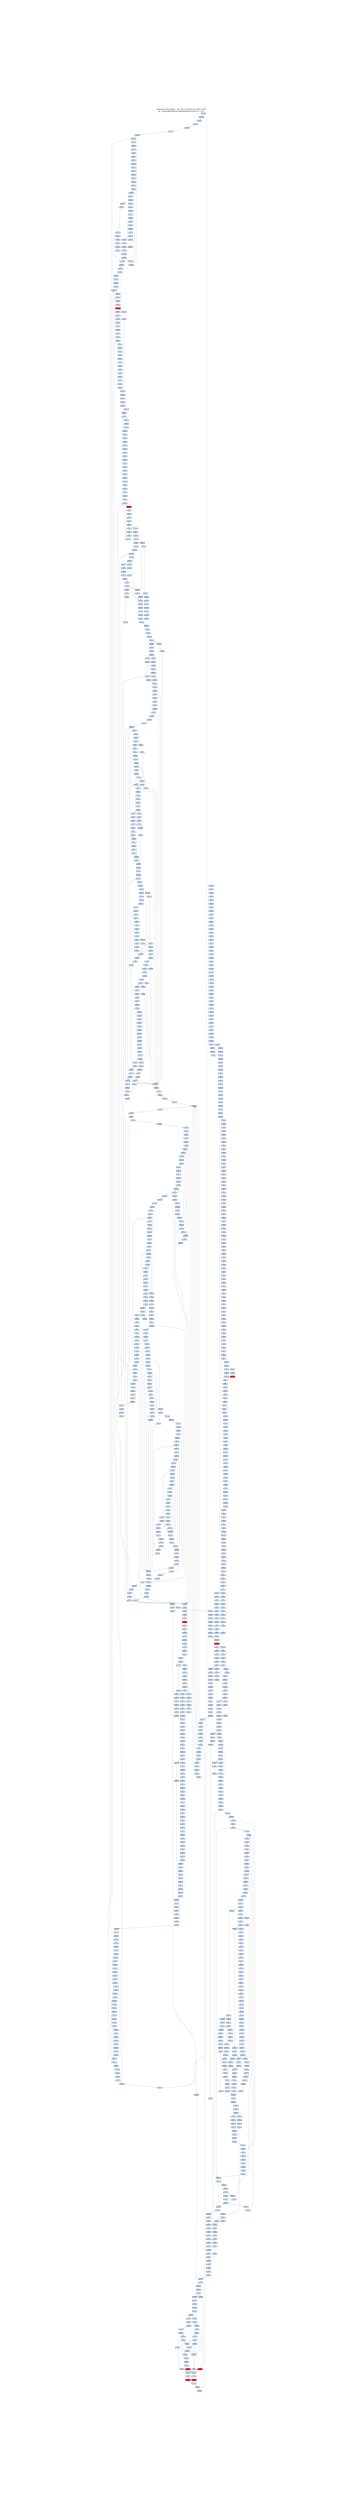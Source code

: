 digraph G {
node[shape=rectangle,style=filled,fillcolor=lightsteelblue,color=lightsteelblue]
bgcolor="transparent"
graph [label="Jakstab v0.8.4-devel   Tue Oct 22 09:32:25 CEST 2019\n-m ../Input/Real/linuxCommandsStatic/shuf -b --cpa i", labelloc=t, fontsize=35, pad=30]
"0x080517e5"[label="0x080517e5\n"];
"0x080a07e9"[label="0x080a07e9\n"];
"0x0807f7e6"[label="0x0807f7e6\n"];
"0x080517e7"[label="0x080517e7\n"];
"0x080517e2"[label="0x080517e2\n"];
"0x0807f7e2"[label="0x0807f7e2\n"];
"0x080a07ee"[label="0x080a07ee\n"];
"0x080a07e3"[label="0x080a07e3\n"];
"0x080a07e4"[label="0x080a07e4\n"];
"0x080a07e1"[label="0x080a07e1\n"];
"0x0807f7ee"[label="0x0807f7ee\n"];
"0x080517ef"[label="0x080517ef\n"];
"0x080a07e8"[label="0x080a07e8\n"];
"0x0807f7ea"[label="0x0807f7ea\n"];
"0x080517ec"[label="0x080517ec\n"];
"0x080517f5"[label="0x080517f5\n"];
"0x0807f7f6"[label="0x0807f7f6\n"];
"0x080517f7"[label="0x080517f7\n"];
"0x080517f2"[label="0x080517f2\n"];
"0x0807f7f2"[label="0x0807f7f2\n"];
"0x0807f7fd"[label="0x0807f7fd\n"];
"0x080517ff"[label="0x080517ff\n"];
"0x080517f9"[label="0x080517f9\n"];
"0x0807f7fa"[label="0x0807f7fa\n"];
"0x08051808"[label="0x08051808\n"];
"0x0807f801"[label="0x0807f801\n"];
"0x08051803"[label="0x08051803\n"];
"0x0807f80f"[label="0x0807f80f\n"];
"0x0805180c"[label="0x0805180c\n"];
"0x0807f817"[label="0x0807f817\n"];
"0x08051814"[label="0x08051814\n"];
"0x0807f81c"[label="0x0807f81c\n"];
"0x0805181c"[label="0x0805181c\n"];
"0x0807f827"[label="0x0807f827\n"];
"0x08051821"[label="0x08051821\n"];
"0x0807f823"[label="0x0807f823\n"];
"0x0807f821"[label="0x0807f821\n"];
"0x0807f82f"[label="0x0807f82f\n"];
"0x0807f82b"[label="0x0807f82b\n"];
"0x08051829"[label="0x08051829\n"];
"0x0807f838"[label="0x0807f838\n"];
"0x0807f836"[label="0x0807f836\n"];
"0x0807f834"[label="0x0807f834\n"];
"0x080a9040"[label="0x080a9040\n"];
"0x08051834"[label="0x08051834\n"];
"0x0807f831"[label="0x0807f831\n"];
"0x0807f83e"[label="0x0807f83e\n"];
"0x0807f83b"[label="0x0807f83b\n"];
"0x0805183b"[label="0x0805183b\n"];
"0x08051846"[label="0x08051846\n"];
"0x0807f848"[label="0x0807f848\n"];
"0x080a9049"[label="0x080a9049\n"];
"0x0807f846"[label="0x0807f846\n"];
"0x080a904f"[label="0x080a904f\n"];
"0x0807f844"[label="0x0807f844\n"];
"0x0807f841"[label="0x0807f841\n"];
"0x080a9043"[label="0x080a9043\n"];
"0x0807f84f"[label="0x0807f84f\n"];
"0x080a9044"[label="0x080a9044\n"];
"0x080a9041"[label="0x080a9041\n"];
"0x08051850"[label="0x08051850\n"];
"0x080a9042"[label="0x080a9042\n"];
"0x08051849"[label="0x08051849\n"];
"0x0807f84b"[label="0x0807f84b\n"];
"0x0805184b"[label="0x0805184b\n"];
"0x08051855"[label="0x08051855\n"];
"0x080a905c"[label="0x080a905c\n"];
"0x080a905a"[label="0x080a905a\n"];
"0x08051857"[label="0x08051857\n"];
"0x080a9060"[label="0x080a9060\n"];
"0x0807f852"[label="0x0807f852\n"];
"0x080a905e"[label="0x080a905e\n"];
"0x080a9052"[label="0x080a9052\n"];
"0x0805185f"[label="0x0805185f\n"];
"0x08051859"[label="0x08051859\n"];
"0x0807f85a"[label="0x0807f85a\n"];
"0x0805185c"[label="0x0805185c\n"];
"0x080a9056"[label="0x080a9056\n"];
"0x080a906b"[label="0x080a906b\n"];
"0x0807f866"[label="0x0807f866\n"];
"0x08051868"[label="0x08051868\n"];
"0x080a9069"[label="0x080a9069\n"];
"0x080a906f"[label="0x080a906f\n"];
"0x08051861"[label="0x08051861\n"];
"0x08051864"[label="0x08051864\n"];
"0x080a906d"[label="0x080a906d\n"];
"0x0807f861"[label="0x0807f861\n"];
"0x080a9063"[label="0x080a9063\n"];
"0x0805186f"[label="0x0805186f\n"];
"0x080a9067"[label="0x080a9067\n"];
"0x0807f86c"[label="0x0807f86c\n"];
"0x0805186c"[label="0x0805186c\n"];
"0x0807f86a"[label="0x0807f86a\n"];
"0x08051875"[label="0x08051875\n"];
"0x080a9079"[label="0x080a9079\n"];
"0x08051878"[label="0x08051878\n"];
"0x0807f872"[label="0x0807f872\n"];
"0x080a907e"[label="0x080a907e\n"];
"0x0805187e"[label="0x0805187e\n"];
"0x0807f880"[label="0x0807f880\n"];
"0x080a9071"[label="0x080a9071\n"];
"0x080a9077"[label="0x080a9077\n"];
"0x0805187b"[label="0x0805187b\n"];
"0x08051886"[label="0x08051886\n"];
"0x0807f888"[label="0x0807f888\n"];
"0x08052085"[label="0x08052085\n"];
"0x080a908a"[label="0x080a908a\n"];
"0x08052082"[label="0x08052082\n"];
"0x080a9090"[label="0x080a9090\n"];
"0x08051881"[label="0x08051881\n"];
"0x08051884"[label="0x08051884\n"];
"0x080a908d"[label="0x080a908d\n"];
"0x080a9084"[label="0x080a9084\n"];
"0x080a9081"[label="0x080a9081\n"];
"0x0807f88d"[label="0x0807f88d\n"];
"0x08051889"[label="0x08051889\n"];
"0x0805188c"[label="0x0805188c\n"];
"0x080a9086"[label="0x080a9086\n"];
"0x08051896"[label="0x08051896\n"];
"0x080a909c"[label="0x080a909c\n"];
"0x080a909a"[label="0x080a909a\n"];
"0x08051891"[label="0x08051891\n"];
"0x08051894"[label="0x08051894\n"];
"0x0807f891"[label="0x0807f891\n"];
"0x080a909e"[label="0x080a909e\n"];
"0x0807f8a0"[label="0x0807f8a0\n"];
"0x080518a0"[label="0x080518a0\n"];
"0x080a9092"[label="0x080a9092\n"];
"0x08051899"[label="0x08051899\n"];
"0x080a9098"[label="0x080a9098\n"];
"0x080a9096"[label="0x080a9096\n"];
"0x080a90ab"[label="0x080a90ab\n"];
"0x080518a5"[label="0x080518a5\n"];
"0x080a90ac"[label="0x080a90ac\n"];
"0x0807f8a7"[label="0x0807f8a7\n"];
"0x080a90a9"[label="0x080a90a9\n"];
"0x080518a2"[label="0x080518a2\n"];
"0x080a90af"[label="0x080a90af\n"];
"0x080a90b0"[label="0x080a90b0\n"];
"0x0807f8a3"[label="0x0807f8a3\n"];
"0x0807f8a2"[label="0x0807f8a2\n"];
"0x080a90ad"[label="0x080a90ad\n"];
"0x080a90ae"[label="0x080a90ae\n"];
"0x0807f8a1"[label="0x0807f8a1\n"];
"0x080518ad"[label="0x080518ad\n"];
"0x080a90a4"[label="0x080a90a4\n"];
"0x080518b0"[label="0x080518b0\n"];
"0x080a90a2"[label="0x080a90a2\n"];
"0x080a90a7"[label="0x080a90a7\n"];
"0x080518a9"[label="0x080518a9\n"];
"0x080a90ba"[label="0x080a90ba\n"];
"0x080518b2"[label="0x080518b2\n"];
"0x080a90bf"[label="0x080a90bf\n"];
"0x080518c0"[label="0x080518c0\n"];
"0x080a90b2"[label="0x080a90b2\n"];
"0x080518b9"[label="0x080518b9\n"];
"0x080518c6"[label="0x080518c6\n"];
"0x080a90cc"[label="0x080a90cc\n"];
"0x080a90ca"[label="0x080a90ca\n"];
"0x080a90d0"[label="0x080a90d0\n"];
"0x080518c4"[label="0x080518c4\n"];
"0x080518cd"[label="0x080518cd\n"];
"0x080518d0"[label="0x080518d0\n"];
"0x080a90c8"[label="0x080a90c8\n"];
"0x080a90c5"[label="0x080a90c5\n"];
"0x080518d6"[label="0x080518d6\n"];
"0x080a90dc"[label="0x080a90dc\n"];
"0x080a90da"[label="0x080a90da\n"];
"0x080a90e0"[label="0x080a90e0\n"];
"0x080518d3"[label="0x080518d3\n"];
"0x080518de"[label="0x080518de\n"];
"0x080518dd"[label="0x080518dd\n"];
"0x080a90d4"[label="0x080a90d4\n"];
"0x080518e0"[label="0x080518e0\n",fillcolor="red"];
"0x080518df"[label="0x080518df\n"];
"0x080a90d7"[label="0x080a90d7\n"];
"0x080518dc"[label="0x080518dc\n"];
"0x080a90e9"[label="0x080a90e9\n"];
"0x080518e7"[label="0x080518e7\n"];
"0x080a90f0"[label="0x080a90f0\n"];
"0x080518e1"[label="0x080518e1\n"];
"0x080518e4"[label="0x080518e4\n"];
"0x080518ef"[label="0x080518ef\n"];
"0x080518ea"[label="0x080518ea\n"];
"0x080518ec"[label="0x080518ec\n"];
"0x080a90e6"[label="0x080a90e6\n"];
"0x080a90fc"[label="0x080a90fc\n"];
"0x080518f8"[label="0x080518f8\n"];
"0x080a90f9"[label="0x080a90f9\n"];
"0x080518f1"[label="0x080518f1\n"];
"0x080a90fd"[label="0x080a90fd\n"];
"0x080518f3"[label="0x080518f3\n"];
"0x080518fe"[label="0x080518fe\n"];
"0x080a90f3"[label="0x080a90f3\n"];
"0x080a90f7"[label="0x080a90f7\n"];
"0x080a9109"[label="0x080a9109\n"];
"0x080a910d"[label="0x080a910d\n"];
"0x08051903"[label="0x08051903\n"];
"0x0805190e"[label="0x0805190e\n"];
"0x080a9103"[label="0x080a9103\n"];
"0x08051910"[label="0x08051910\n"];
"0x080a9101"[label="0x080a9101\n"];
"0x080a9107"[label="0x080a9107\n"];
"0x08051909"[label="0x08051909\n"];
"0x0805190b"[label="0x0805190b\n"];
"0x080a911b"[label="0x080a911b\n"];
"0x08051917"[label="0x08051917\n"];
"0x080a911f"[label="0x080a911f\n"];
"0x080a911d"[label="0x080a911d\n"];
"0x08051913"[label="0x08051913\n"];
"0x080a9113"[label="0x080a9113\n"];
"0x0807f920"[label="0x0807f920\n"];
"0x080a9111"[label="0x080a9111\n"];
"0x080a9112"[label="0x080a9112\n"];
"0x0805191a"[label="0x0805191a\n"];
"0x080a9118"[label="0x080a9118\n"];
"0x0805191c"[label="0x0805191c\n"];
"0x08051925"[label="0x08051925\n"];
"0x08051928"[label="0x08051928\n"];
"0x080a912a"[label="0x080a912a\n"];
"0x0807f924"[label="0x0807f924\n"];
"0x08051922"[label="0x08051922\n"];
"0x080a912f"[label="0x080a912f\n"];
"0x0807f923"[label="0x0807f923\n"];
"0x0807f922"[label="0x0807f922\n"];
"0x0807f921"[label="0x0807f921\n"];
"0x0807f92f"[label="0x0807f92f\n"];
"0x080a9121"[label="0x080a9121\n"];
"0x0805192f"[label="0x0805192f\n"];
"0x0805192a"[label="0x0805192a\n"];
"0x080a9125"[label="0x080a9125\n"];
"0x0807f929"[label="0x0807f929\n"];
"0x080a9140"[label="0x080a9140\n"];
"0x0807f932"[label="0x0807f932\n"];
"0x08051934"[label="0x08051934\n"];
"0x0805193d"[label="0x0805193d\n"];
"0x080a9131"[label="0x080a9131\n"];
"0x0807f93d"[label="0x0807f93d\n"];
"0x0805193a"[label="0x0805193a\n"];
"0x080a9137"[label="0x080a9137\n"];
"0x0807f939"[label="0x0807f939\n"];
"0x080a914b"[label="0x080a914b\n"];
"0x312d302e"[label="0x312d302e\n"];
"0x0807f947"[label="0x0807f947\n"];
"0x0807f943"[label="0x0807f943\n"];
"0x080a9150"[label="0x080a9150\n"];
"0x080a914d"[label="0x080a914d\n"];
"0x08051943"[label="0x08051943\n"];
"0x0805194e"[label="0x0805194e\n"];
"0x080a9144"[label="0x080a9144\n"];
"0x080a9142"[label="0x080a9142\n"];
"0x0807f94d"[label="0x0807f94d\n"];
"0x080a9148"[label="0x080a9148\n"];
"0x08051949"[label="0x08051949\n"];
"0x0807f94b"[label="0x0807f94b\n"];
"0x0805194c"[label="0x0805194c\n"];
"0x0807f949"[label="0x0807f949\n"];
"0x080a915c"[label="0x080a915c\n"];
"0x080a915a"[label="0x080a915a\n"];
"0x0807f953"[label="0x0807f953\n"];
"0x08051951"[label="0x08051951\n"];
"0x080a9160"[label="0x080a9160\n"];
"0x08051954"[label="0x08051954\n"];
"0x080a915e"[label="0x080a915e\n"];
"0x080a9153"[label="0x080a9153\n"];
"0x0807f95f"[label="0x0807f95f\n"];
"0x0805195d"[label="0x0805195d\n"];
"0x08051960"[label="0x08051960\n"];
"0x0805195a"[label="0x0805195a\n"];
"0x080a9157"[label="0x080a9157\n"];
"0x080a9155"[label="0x080a9155\n"];
"0x0807f959"[label="0x0807f959\n"];
"0x080a916b"[label="0x080a916b\n"];
"0x0807f967"[label="0x0807f967\n"];
"0x08051965"[label="0x08051965\n"];
"0x0807f965"[label="0x0807f965\n"];
"0x080a916f"[label="0x080a916f\n"];
"0x0805196e"[label="0x0805196e\n"];
"0x080a9164"[label="0x080a9164\n"];
"0x080a9168"[label="0x080a9168\n"];
"0x0807f96b"[label="0x0807f96b\n"];
"0x0805196c"[label="0x0805196c\n"];
"0x080a917c"[label="0x080a917c\n"];
"0x0807f975"[label="0x0807f975\n"];
"0x08051971"[label="0x08051971\n"];
"0x080a917e"[label="0x080a917e\n"];
"0x0807f971"[label="0x0807f971\n"];
"0x0807f97f"[label="0x0807f97f\n"];
"0x08051980"[label="0x08051980\n"];
"0x080a9171"[label="0x080a9171\n"];
"0x080a9177"[label="0x080a9177\n"];
"0x0807f97b"[label="0x0807f97b\n"];
"0x0807f979"[label="0x0807f979\n"];
"0x08051985"[label="0x08051985\n"];
"0x0807f987"[label="0x0807f987\n"];
"0x080a9189"[label="0x080a9189\n"];
"0x0807f985"[label="0x0807f985\n"];
"0x080a9190"[label="0x080a9190\n"];
"0x080a9184"[label="0x080a9184\n"];
"0x0805198d"[label="0x0805198d\n"];
"0x08051990"[label="0x08051990\n"];
"0x080a9181"[label="0x080a9181\n"];
"0x0807f98d"[label="0x0807f98d\n"];
"0x0805198a"[label="0x0805198a\n"];
"0x0805198c"[label="0x0805198c\n"];
"0x080a9186"[label="0x080a9186\n"];
"0x0807f989"[label="0x0807f989\n"];
"0x0805198b"[label="0x0805198b\n"];
"0x080a919b"[label="0x080a919b\n"];
"0x08051996"[label="0x08051996\n"];
"0x0807f997"[label="0x0807f997\n"];
"0x080a91a0"[label="0x080a91a0\n"];
"0x0807f993"[label="0x0807f993\n"];
"0x080a9193"[label="0x080a9193\n"];
"0x0805199e"[label="0x0805199e\n"];
"0x0807f99d"[label="0x0807f99d\n"];
"0x0805199a"[label="0x0805199a\n"];
"0x080a9198"[label="0x080a9198\n"];
"0x0805199c"[label="0x0805199c\n"];
"0x080a9196"[label="0x080a9196\n"];
"0x0807f9a8"[label="0x0807f9a8\n"];
"0x080a91b0"[label="0x080a91b0\n"];
"0x0807f9a1"[label="0x0807f9a1\n"];
"0x0807f9b0"[label="0x0807f9b0\n"];
"0x080a91a3"[label="0x080a91a3\n"];
"0x080519ad"[label="0x080519ad\n"];
"0x0807f9ac"[label="0x0807f9ac\n"];
"0x080519a9"[label="0x080519a9\n"];
"0x080a91a8"[label="0x080a91a8\n"];
"0x0807f9b6"[label="0x0807f9b6\n"];
"0x080519b8"[label="0x080519b8\n"];
"0x080a91be"[label="0x080a91be\n"];
"0x080519b3"[label="0x080519b3\n"];
"0x080a91b4"[label="0x080a91b4\n"];
"0x080519bf"[label="0x080519bf\n"];
"0x0807f9bb"[label="0x0807f9bb\n"];
"0x080a91b6"[label="0x080a91b6\n"];
"0x080519c6"[label="0x080519c6\n"];
"0x080a91cb"[label="0x080a91cb\n"];
"0x0807f9c7"[label="0x0807f9c7\n"];
"0x080a91c9"[label="0x080a91c9\n"];
"0x0807f9c5"[label="0x0807f9c5\n"];
"0x080a91ce"[label="0x080a91ce\n"];
"0x0807f9c1"[label="0x0807f9c1\n"];
"0x080a91c3"[label="0x080a91c3\n"];
"0x0807f9cf"[label="0x0807f9cf\n"];
"0x0807f9cb"[label="0x0807f9cb\n"];
"0x080519cc"[label="0x080519cc\n"];
"0x080a91db"[label="0x080a91db\n"];
"0x0807f9d7"[label="0x0807f9d7\n"];
"0x080a91d9"[label="0x080a91d9\n"];
"0x080519d7"[label="0x080519d7\n"];
"0x080a91da"[label="0x080a91da\n"];
"0x080a91e0"[label="0x080a91e0\n"];
"0x080519d3"[label="0x080519d3\n"];
"0x0807f9d1"[label="0x0807f9d1\n"];
"0x080a91d3"[label="0x080a91d3\n"];
"0x080a91d1"[label="0x080a91d1\n"];
"0x080519df"[label="0x080519df\n"];
"0x0807f9db"[label="0x0807f9db\n"];
"0x080a91d8"[label="0x080a91d8\n"];
"0x080519d9"[label="0x080519d9\n"];
"0x080a91d5"[label="0x080a91d5\n"];
"0x080a91d6"[label="0x080a91d6\n"];
"0x080a91ec"[label="0x080a91ec\n"];
"0x080a91ea"[label="0x080a91ea\n"];
"0x0807f9e5"[label="0x0807f9e5\n"];
"0x080519e7"[label="0x080519e7\n"];
"0x080519e1"[label="0x080519e1\n"];
"0x080a91f0"[label="0x080a91f0\n"];
"0x080519e4"[label="0x080519e4\n"];
"0x0807f9e1"[label="0x0807f9e1\n"];
"0x080519ee"[label="0x080519ee\n"];
"0x080a91e4"[label="0x080a91e4\n"];
"0x080519ef"[label="0x080519ef\n"];
"0x0807f9ed"[label="0x0807f9ed\n"];
"0x080a91e7"[label="0x080a91e7\n"];
"0x0807f9eb"[label="0x0807f9eb\n"];
"0x080519e9"[label="0x080519e9\n"];
"0x0807f9e9"[label="0x0807f9e9\n"];
"0x080519eb"[label="0x080519eb\n"];
"0x080a91fb"[label="0x080a91fb\n"];
"0x0807f9f7"[label="0x0807f9f7\n"];
"0x080519f7"[label="0x080519f7\n"];
"0x0807f9f3"[label="0x0807f9f3\n"];
"0x080a9200"[label="0x080a9200\n"];
"0x080519f4"[label="0x080519f4\n"];
"0x0807fa00"[label="0x0807fa00\n"];
"0x080a91f8"[label="0x080a91f8\n"];
"0x0807f9fb"[label="0x0807f9fb\n"];
"0x080519fb"[label="0x080519fb\n"];
"0x08051a06"[label="0x08051a06\n"];
"0x0807fa04"[label="0x0807fa04\n"];
"0x08051a01"[label="0x08051a01\n"];
"0x080a920d"[label="0x080a920d\n"];
"0x08051a04"[label="0x08051a04\n"];
"0x08051a0e"[label="0x08051a0e\n"];
"0x08051a10"[label="0x08051a10\n"];
"0x0807fa0d"[label="0x0807fa0d\n"];
"0x080a9208"[label="0x080a9208\n"];
"0x08051a0c"[label="0x08051a0c\n"];
"0x0807fa09"[label="0x0807fa09\n"];
"0x0807fa18"[label="0x0807fa18\n"];
"0x08051a15"[label="0x08051a15\n"];
"0x0807fa13"[label="0x0807fa13\n"];
"0x08051a1e"[label="0x08051a1e\n"];
"0x08051a20"[label="0x08051a20\n"];
"0x0807fa1d"[label="0x0807fa1d\n"];
"0x08051a1b"[label="0x08051a1b\n"];
"0x08051a26"[label="0x08051a26\n"];
"0x0807fa27"[label="0x0807fa27\n"];
"0x0807fa22"[label="0x0807fa22\n"];
"0x08051a24"[label="0x08051a24\n"];
"0x08051a30"[label="0x08051a30\n"];
"0x0807fa2d"[label="0x0807fa2d\n"];
"0x08051a2a"[label="0x08051a2a\n"];
"0x0807fa29"[label="0x0807fa29\n"];
"0x08051a36"[label="0x08051a36\n"];
"0x0807fa37"[label="0x0807fa37\n"];
"0x08051a38"[label="0x08051a38\n"];
"0x08051a32"[label="0x08051a32\n"];
"0x0807fa32"[label="0x0807fa32\n"];
"0x08051a3d"[label="0x08051a3d\n"];
"0x0807fa3c"[label="0x0807fa3c\n"];
"0x08051a46"[label="0x08051a46\n"];
"0x08051a48"[label="0x08051a48\n"];
"0x0807fa45"[label="0x0807fa45\n"];
"0x08051a43"[label="0x08051a43\n"];
"0x0807fa41"[label="0x0807fa41\n"];
"0x0807fa50"[label="0x0807fa50\n"];
"0x08051a4d"[label="0x08051a4d\n"];
"0x0807fa4b"[label="0x0807fa4b\n"];
"0x08051a56"[label="0x08051a56\n"];
"0x08051a58"[label="0x08051a58\n"];
"0x0807fa55"[label="0x0807fa55\n"];
"0x08051a53"[label="0x08051a53\n"];
"0x0807fa5f"[label="0x0807fa5f\n"];
"0x08051a60"[label="0x08051a60\n"];
"0x08051a5a"[label="0x08051a5a\n"];
"0x0807fa5b"[label="0x0807fa5b\n"];
"0x0807fa59"[label="0x0807fa59\n"];
"0x0807fa67"[label="0x0807fa67\n"];
"0x08051a68"[label="0x08051a68\n"];
"0x0807fa65"[label="0x0807fa65\n"];
"0x0807fa61"[label="0x0807fa61\n"];
"0x0807fa70"[label="0x0807fa70\n"];
"0x08051a70"[label="0x08051a70\n"];
"0x0807fa69"[label="0x0807fa69\n"];
"0x0807fa78"[label="0x0807fa78\n"];
"0x0807fa76"[label="0x0807fa76\n"];
"0x0807fa73"[label="0x0807fa73\n"];
"0x08051a73"[label="0x08051a73\n"];
"0x0807fa7f"[label="0x0807fa7f\n"];
"0x08051a7f"[label="0x08051a7f\n"];
"0x08051a79"[label="0x08051a79\n"];
"0x08051a85"[label="0x08051a85\n"];
"0x0807fa81"[label="0x0807fa81\n",fillcolor="red"];
"0x0807f290"[label="0x0807f290\n"];
"0x08051a8b"[label="0x08051a8b\n"];
"0x0807f298"[label="0x0807f298\n"];
"0x08051a96"[label="0x08051a96\n"];
"0x0807f296"[label="0x0807f296\n"];
"0x08051a98"[label="0x08051a98\n"];
"0x08051a91"[label="0x08051a91\n"];
"0x0807f293"[label="0x0807f293\n"];
"0x08051a94"[label="0x08051a94\n"];
"0x0804e29f"[label="0x0804e29f\n",fillcolor="red"];
"0x0807f29e"[label="0x0807f29e\n"];
"0x08051a9a"[label="0x08051a9a\n"];
"0x0807f29c"[label="0x0807f29c\n"];
"0x0807f29b"[label="0x0807f29b\n"];
"0x08051a9c"[label="0x08051a9c\n"];
"0x0804e29c"[label="0x0804e29c\n"];
"0x0807f2a8"[label="0x0807f2a8\n"];
"0x0807f2a5"[label="0x0807f2a5\n"];
"0x08051aa1"[label="0x08051aa1\n"];
"0x0807f2a3"[label="0x0807f2a3\n"];
"0x08051aa4"[label="0x08051aa4\n"];
"0x0807f2a1"[label="0x0807f2a1\n"];
"0x0807fab0"[label="0x0807fab0\n"];
"0x08051aad"[label="0x08051aad\n"];
"0x0807f2af"[label="0x0807f2af\n"];
"0x0807faae"[label="0x0807faae\n"];
"0x0807f2ad"[label="0x0807f2ad\n"];
"0x0807faab"[label="0x0807faab\n"];
"0x08051aa9"[label="0x08051aa9\n"];
"0x0807f2aa"[label="0x0807f2aa\n"];
"0x0807f2b8"[label="0x0807f2b8\n"];
"0x08051ab6"[label="0x08051ab6\n"];
"0x0807fab8"[label="0x0807fab8\n"];
"0x0807fab4"[label="0x0807fab4\n"];
"0x0807f2b2"[label="0x0807f2b2\n"];
"0x0807fab2"[label="0x0807fab2\n"];
"0x0807f2b1"[label="0x0807f2b1\n"];
"0x08051ab3"[label="0x08051ab3\n"];
"0x0807f2bf"[label="0x0807f2bf\n"];
"0x0807f2bd"[label="0x0807f2bd\n"];
"0x0807fabd"[label="0x0807fabd\n"];
"0x0807f2bb"[label="0x0807f2bb\n"];
"0x08051ab9"[label="0x08051ab9\n"];
"0x08051abb"[label="0x08051abb\n"];
"0x08051ac5"[label="0x08051ac5\n"];
"0x0807f2c7"[label="0x0807f2c7\n"];
"0x08051ac7"[label="0x08051ac7\n"];
"0x0807fac5"[label="0x0807fac5\n"];
"0x08051ac2"[label="0x08051ac2\n"];
"0x0807f2c4"[label="0x0807f2c4\n"];
"0x0807fac3"[label="0x0807fac3\n"];
"0x0807f2c2"[label="0x0807f2c2\n"];
"0x0807fac1"[label="0x0807fac1\n"];
"0x0807f2d0"[label="0x0807f2d0\n"];
"0x0807fad0"[label="0x0807fad0\n"];
"0x0807f2ce"[label="0x0807f2ce\n"];
"0x0807f2cb"[label="0x0807f2cb\n"];
"0x0807facb"[label="0x0807facb\n"];
"0x08051acb"[label="0x08051acb\n"];
"0x0807f2c9"[label="0x0807f2c9\n"];
"0x08051ad8"[label="0x08051ad8\n"];
"0x0807f2d6"[label="0x0807f2d6\n"];
"0x0807f2d3"[label="0x0807f2d3\n"];
"0x08051ad1"[label="0x08051ad1\n"];
"0x0807f2e0"[label="0x0807f2e0\n"];
"0x08051ae0"[label="0x08051ae0\n"];
"0x0807fadc"[label="0x0807fadc\n"];
"0x0807f2db"[label="0x0807f2db\n",fillcolor="red"];
"0x08051adc"[label="0x08051adc\n"];
"0x0807f2da"[label="0x0807f2da\n"];
"0x08051ae6"[label="0x08051ae6\n"];
"0x0807f2e8"[label="0x0807f2e8\n"];
"0x08051ae8"[label="0x08051ae8\n"];
"0x0807f2e3"[label="0x0807f2e3\n",fillcolor="red"];
"0x0807fae1"[label="0x0807fae1\n"];
"0x0807f2f0"[label="0x0807f2f0\n"];
"0x0807f2ef"[label="0x0807f2ef\n"];
"0x0807f2ed"[label="0x0807f2ed\n"];
"0x08051aef"[label="0x08051aef\n"];
"0x0807faed"[label="0x0807faed\n"];
"0x0807f2ea"[label="0x0807f2ea\n"];
"0x08051aeb"[label="0x08051aeb\n"];
"0x08051af5"[label="0x08051af5\n"];
"0x08051af1"[label="0x08051af1\n"];
"0x08051af4"[label="0x08051af4\n"];
"0x0807faf2"[label="0x0807faf2\n"];
"0x0807f300"[label="0x0807f300\n"];
"0x0807fafe"[label="0x0807fafe\n"];
"0x08054b00"[label="0x08054b00\n"];
"0x08051b00"[label="0x08051b00\n"];
"0x08051afc"[label="0x08051afc\n"];
"0x08051afb"[label="0x08051afb\n"];
"0x0807f306"[label="0x0807f306\n"];
"0x0807fb03"[label="0x0807fb03\n"];
"0x08051b01"[label="0x08051b01\n"];
"0x08054b01"[label="0x08054b01\n"];
"0x0807f303"[label="0x0807f303\n"];
"0x0807f301"[label="0x0807f301\n"];
"0x08051b03"[label="0x08051b03\n"];
"0x0807f310"[label="0x0807f310\n"];
"0x0807fb0f"[label="0x0807fb0f\n"];
"0x0807f30c"[label="0x0807f30c\n"];
"0x0807f30a"[label="0x0807f30a\n"];
"0x0807f317"[label="0x0807f317\n"];
"0x0807fb14"[label="0x0807fb14\n"];
"0x0807f312"[label="0x0807f312\n"];
"0x0807f320"[label="0x0807f320\n"];
"0x0807f31b"[label="0x0807f31b\n",fillcolor="red"];
"0x0807f31a"[label="0x0807f31a\n"];
"0x0807f326"[label="0x0807f326\n"];
"0x0807f325"[label="0x0807f325\n"];
"0x0807fb24"[label="0x0807fb24\n"];
"0x0807f323"[label="0x0807f323\n"];
"0x080a0330"[label="0x080a0330\n"];
"0x0807f32f"[label="0x0807f32f\n"];
"0x0807f32b"[label="0x0807f32b\n"];
"0x0807fb29"[label="0x0807fb29\n"];
"0x0807f336"[label="0x0807f336\n"];
"0x0807f333"[label="0x0807f333\n"];
"0x0807fb3e"[label="0x0807fb3e\n"];
"0x0807f33c"[label="0x0807f33c\n"];
"0x0807f33a"[label="0x0807f33a\n"];
"0x080a0335"[label="0x080a0335\n"];
"0x0807fb39"[label="0x0807fb39\n"];
"0x0807f345"[label="0x0807f345\n",fillcolor="red"];
"0x0807f344"[label="0x0807f344\n"];
"0x0807f341"[label="0x0807f341\n"];
"0x0807fb4c"[label="0x0807fb4c\n"];
"0x0807fb51"[label="0x0807fb51\n"];
"0x0807fb5d"[label="0x0807fb5d\n"];
"0x0807fb62"[label="0x0807fb62\n"];
"0x0807f370"[label="0x0807f370\n"];
"0x0807fb6e"[label="0x0807fb6e\n"];
"0x0807f377"[label="0x0807f377\n"];
"0x0807fb73"[label="0x0807fb73\n"];
"0x0807f372"[label="0x0807f372\n"];
"0x0807f371"[label="0x0807f371\n"];
"0x0807fb7f"[label="0x0807fb7f\n"];
"0x0807f37f"[label="0x0807f37f\n"];
"0x0807f37e"[label="0x0807f37e\n"];
"0x0807f37d"[label="0x0807f37d\n"];
"0x0807f388"[label="0x0807f388\n"];
"0x0807fb84"[label="0x0807fb84\n"];
"0x0807f382"[label="0x0807f382\n"];
"0x0807fb90"[label="0x0807fb90\n"];
"0x0807f38e"[label="0x0807f38e\n"];
"0x0807f38c"[label="0x0807f38c\n"];
"0x0807f396"[label="0x0807f396\n"];
"0x0807fb95"[label="0x0807fb95\n"];
"0x0807f394"[label="0x0807f394\n"];
"0x0807f392"[label="0x0807f392\n"];
"0x0807f39b"[label="0x0807f39b\n"];
"0x0807fba6"[label="0x0807fba6\n"];
"0x0807f3a5"[label="0x0807f3a5\n"];
"0x0807fba4"[label="0x0807fba4\n"];
"0x0807f3a3"[label="0x0807f3a3\n"];
"0x0807f3a1"[label="0x0807f3a1\n"];
"0x0807fba1"[label="0x0807fba1\n"];
"0x0807f3b0"[label="0x0807f3b0\n"];
"0x0807fbae"[label="0x0807fbae\n"];
"0x0807fbac"[label="0x0807fbac\n"];
"0x0807f3aa"[label="0x0807f3aa\n"];
"0x0807fbaa"[label="0x0807fbaa\n"];
"0x0807fbb7"[label="0x0807fbb7\n"];
"0x0807f3b6"[label="0x0807f3b6\n"];
"0x0807f3b4"[label="0x0807f3b4\n"];
"0x0807fbb3"[label="0x0807fbb3\n"];
"0x0807fbb1"[label="0x0807fbb1\n"];
"0x0807f3c0"[label="0x0807f3c0\n"];
"0x0807fbc0"[label="0x0807fbc0\n"];
"0x0807fbbd"[label="0x0807fbbd\n"];
"0x0807f3bc"[label="0x0807f3bc\n"];
"0x0807f3c4"[label="0x0807f3c4\n"];
"0x0807fbc4"[label="0x0807fbc4\n"];
"0x0807fbc3"[label="0x0807fbc3\n"];
"0x0807f3c2"[label="0x0807f3c2\n"];
"0x0807fbc2"[label="0x0807fbc2\n"];
"0x0807fbc1"[label="0x0807fbc1\n"];
"0x0807f3ce"[label="0x0807f3ce\n"];
"0x0807f3ca"[label="0x0807f3ca\n"];
"0x0807f3d8"[label="0x0807f3d8\n"];
"0x0807f3d5"[label="0x0807f3d5\n"];
"0x0807f3d2"[label="0x0807f3d2\n"];
"0x0807f3e0"[label="0x0807f3e0\n"];
"0x0807f3de"[label="0x0807f3de\n"];
"0x080523d9"[label="0x080523d9\n"];
"0x080523dc"[label="0x080523dc\n"];
"0x0807f3e8"[label="0x0807f3e8\n"];
"0x0807f3e6"[label="0x0807f3e6\n"];
"0x0807f3f0"[label="0x0807f3f0\n"];
"0x0807f3f8"[label="0x0807f3f8\n"];
"0x0807f3f5"[label="0x0807f3f5\n"];
"0x0807f3f3"[label="0x0807f3f3\n"];
"0x0807f3ff"[label="0x0807f3ff\n"];
"0x0807f3fd"[label="0x0807f3fd\n"];
"0x0807f405"[label="0x0807f405\n"];
"0x0807f403"[label="0x0807f403\n"];
"0x0807f401"[label="0x0807f401\n"];
"0x0807f410"[label="0x0807f410\n"];
"0x0807f40e"[label="0x0807f40e\n"];
"0x0807f40b"[label="0x0807f40b\n"];
"0x0807f418"[label="0x0807f418\n"];
"0x0807f414"[label="0x0807f414\n"];
"0x0807f41e"[label="0x0807f41e\n"];
"0x0807f41a"[label="0x0807f41a\n"];
"0x0807f427"[label="0x0807f427\n"];
"0x0807f424"[label="0x0807f424\n"];
"0x0807f430"[label="0x0807f430\n"];
"0x0807f42d"[label="0x0807f42d\n"];
"0x0807f429"[label="0x0807f429\n"];
"0x0807f436"[label="0x0807f436\n"];
"0x0807f440"[label="0x0807f440\n"];
"0x0807f43c"[label="0x0807f43c\n"];
"0x0807f43b"[label="0x0807f43b\n"];
"0x0807f447"[label="0x0807f447\n"];
"0x0807f445"[label="0x0807f445\n"];
"0x0807f443"[label="0x0807f443\n"];
"0x0807f44e"[label="0x0807f44e\n"];
"0x0807f44b"[label="0x0807f44b\n"];
"0x0807f449"[label="0x0807f449\n"];
"0x0807f458"[label="0x0807f458\n"];
"0x0807f456"[label="0x0807f456\n"];
"0x0807f454"[label="0x0807f454\n"];
"0x0807f451"[label="0x0807f451\n"];
"0x0807f45b"[label="0x0807f45b\n"];
"0x0807f467"[label="0x0807f467\n"];
"0x0807f465"[label="0x0807f465\n"];
"0x0807f461"[label="0x0807f461\n"];
"0x0807f46d"[label="0x0807f46d\n"];
"0x0807f46b"[label="0x0807f46b\n"];
"0x0807f475"[label="0x0807f475\n"];
"0x0807f471"[label="0x0807f471\n"];
"0x0807f480"[label="0x0807f480\n"];
"0x0807f47c"[label="0x0807f47c\n"];
"0x0807f47b"[label="0x0807f47b\n"];
"0x0807f488"[label="0x0807f488\n"];
"0x0807f485"[label="0x0807f485\n"];
"0x0807f483"[label="0x0807f483\n"];
"0x0807f490"[label="0x0807f490\n"];
"0x0807f48c"[label="0x0807f48c\n"];
"0x0807f48a"[label="0x0807f48a\n"];
"0x0807f497"[label="0x0807f497\n"];
"0x0807f494"[label="0x0807f494\n"];
"0x0807f49f"[label="0x0807f49f\n"];
"0x0807f49d"[label="0x0807f49d\n"];
"0x0807f49b"[label="0x0807f49b\n"];
"0x0807f499"[label="0x0807f499\n"];
"0x0807f4a7"[label="0x0807f4a7\n"];
"0x0807f4a5"[label="0x0807f4a5\n"];
"0x0807f4a3"[label="0x0807f4a3\n"];
"0x0807f4a1"[label="0x0807f4a1\n"];
"0x0807f4b0"[label="0x0807f4b0\n"];
"0x0807f4b8"[label="0x0807f4b8\n"];
"0x0807f4b6"[label="0x0807f4b6\n"];
"0x0807f4b4"[label="0x0807f4b4\n"];
"0x0807f4b2"[label="0x0807f4b2\n"];
"0x0807f4be"[label="0x0807f4be\n"];
"0x0807f4bb"[label="0x0807f4bb\n"];
"0x0807f4c8"[label="0x0807f4c8\n"];
"0x0807f4c6"[label="0x0807f4c6\n"];
"0x0807f4c4"[label="0x0807f4c4\n"];
"0x0807f4c1"[label="0x0807f4c1\n"];
"0x0807f4d0"[label="0x0807f4d0\n"];
"0x080514d0"[label="0x080514d0\n"];
"0x0807f4cc"[label="0x0807f4cc\n"];
"0x0807f4ca"[label="0x0807f4ca\n"];
"0x0807f4d6"[label="0x0807f4d6\n"];
"0x080514d7"[label="0x080514d7\n"];
"0x080514d2"[label="0x080514d2\n"];
"0x080514d1"[label="0x080514d1\n"];
"0x0807f4d3"[label="0x0807f4d3\n"];
"0x080514d4"[label="0x080514d4\n"];
"0x080514d3"[label="0x080514d3\n"];
"0x0807f4df"[label="0x0807f4df\n"];
"0x080514df"[label="0x080514df\n"];
"0x0807f4db"[label="0x0807f4db\n"];
"0x0807f4d9"[label="0x0807f4d9\n"];
"0x080514db"[label="0x080514db\n"];
"0x0807f4e7"[label="0x0807f4e7\n"];
"0x080514e7"[label="0x080514e7\n"];
"0x0807f4e3"[label="0x0807f4e3\n"];
"0x080514e3"[label="0x080514e3\n"];
"0x0807f4ef"[label="0x0807f4ef\n"];
"0x080514ed"[label="0x080514ed\n"];
"0x080514e9"[label="0x080514e9\n"];
"0x080514eb"[label="0x080514eb\n"];
"0x0807f4e9"[label="0x0807f4e9\n"];
"0x080514f5"[label="0x080514f5\n"];
"0x0807f4f6"[label="0x0807f4f6\n",fillcolor="red"];
"0x080514f7"[label="0x080514f7\n"];
"0x0807f4f5"[label="0x0807f4f5\n"];
"0x0807f4f4"[label="0x0807f4f4\n"];
"0x0807f4f3"[label="0x0807f4f3\n"];
"0x0807f4f2"[label="0x0807f4f2\n"];
"0x080514f3"[label="0x080514f3\n"];
"0x0807f500"[label="0x0807f500\n"];
"0x080514fe"[label="0x080514fe\n"];
"0x08051500"[label="0x08051500\n"];
"0x080514f9"[label="0x080514f9\n"];
"0x0807f508"[label="0x0807f508\n"];
"0x08051506"[label="0x08051506\n"];
"0x08051508"[label="0x08051508\n"];
"0x0807f506"[label="0x0807f506\n"];
"0x08051502"[label="0x08051502\n"];
"0x0807f504"[label="0x0807f504\n"];
"0x08051504"[label="0x08051504\n"];
"0x08081510"[label="0x08081510\n"];
"0x0805150e"[label="0x0805150e\n"];
"0x0807f50f"[label="0x0807f50f\n"];
"0x08051510"[label="0x08051510\n"];
"0x0807f50d"[label="0x0807f50d\n"];
"0x0805150a"[label="0x0805150a\n"];
"0x0807f50b"[label="0x0807f50b\n"];
"0x0805150c"[label="0x0805150c\n"];
"0x0807f517"[label="0x0807f517\n"];
"0x08051518"[label="0x08051518\n"];
"0x08051517"[label="0x08051517\n"];
"0x0807f514"[label="0x0807f514\n"];
"0x08051512"[label="0x08051512\n"];
"0x08051514"[label="0x08051514\n"];
"0x0807f512"[label="0x0807f512\n"];
"0x0807f51f"[label="0x0807f51f\n"];
"0x08051520"[label="0x08051520\n"];
"0x0805151a"[label="0x0805151a\n"];
"0x08051519"[label="0x08051519\n"];
"0x0807f51b"[label="0x0807f51b\n"];
"0x0805151b"[label="0x0805151b\n"];
"0x0807f526"[label="0x0807f526\n"];
"0x08051527"[label="0x08051527\n"];
"0x08051522"[label="0x08051522\n"];
"0x08051524"[label="0x08051524\n"];
"0x0807f52f"[label="0x0807f52f\n"];
"0x08051530"[label="0x08051530\n"];
"0x0805152a"[label="0x0805152a\n"];
"0x0807f52b"[label="0x0807f52b\n"];
"0x08051537"[label="0x08051537\n"];
"0x08051532"[label="0x08051532\n"];
"0x0807f533"[label="0x0807f533\n"];
"0x0807f540"[label="0x0807f540\n"];
"0x08051d3f"[label="0x08051d3f\n"];
"0x0805153f"[label="0x0805153f\n"];
"0x08051539"[label="0x08051539\n"];
"0x0805153b"[label="0x0805153b\n"];
"0x08051545"[label="0x08051545\n"];
"0x08051d45"[label="0x08051d45\n"];
"0x08051d48"[label="0x08051d48\n"];
"0x0807f546"[label="0x0807f546\n"];
"0x0807f544"[label="0x0807f544\n"];
"0x08051541"[label="0x08051541\n"];
"0x0807f542"[label="0x0807f542\n"];
"0x08051543"[label="0x08051543\n"];
"0x08051d4e"[label="0x08051d4e\n"];
"0x0805154d"[label="0x0805154d\n"];
"0x0807f54e"[label="0x0807f54e\n"];
"0x0807f54c"[label="0x0807f54c\n"];
"0x08051549"[label="0x08051549\n"];
"0x0807f54a"[label="0x0807f54a\n"];
"0x0805154b"[label="0x0805154b\n"];
"0x08051555"[label="0x08051555\n"];
"0x0807f556"[label="0x0807f556\n"];
"0x08051557"[label="0x08051557\n"];
"0x08051551"[label="0x08051551\n"];
"0x08051d51"[label="0x08051d51\n"];
"0x0807f552"[label="0x0807f552\n"];
"0x08051553"[label="0x08051553\n"];
"0x08051d53"[label="0x08051d53\n"];
"0x0805155f"[label="0x0805155f\n"];
"0x08051d5f"[label="0x08051d5f\n"];
"0x0807f55c"[label="0x0807f55c\n"];
"0x08051d59"[label="0x08051d59\n"];
"0x08051559"[label="0x08051559\n"];
"0x0805155b"[label="0x0805155b\n"];
"0x0807f559"[label="0x0807f559\n"];
"0x08051d65"[label="0x08051d65\n"];
"0x08051565"[label="0x08051565\n"];
"0x0807f566"[label="0x0807f566\n"];
"0x08051567"[label="0x08051567\n"];
"0x0807f564"[label="0x0807f564\n"];
"0x08051561"[label="0x08051561\n"];
"0x0807f562"[label="0x0807f562\n"];
"0x08051563"[label="0x08051563\n"];
"0x08051d6d"[label="0x08051d6d\n"];
"0x0807f56f"[label="0x0807f56f\n"];
"0x0805156f"[label="0x0805156f\n"];
"0x08051d69"[label="0x08051d69\n"];
"0x08051569"[label="0x08051569\n"];
"0x0807f56b"[label="0x0807f56b\n"];
"0x0805156b"[label="0x0805156b\n"];
"0x0807f577"[label="0x0807f577\n"];
"0x08051d78"[label="0x08051d78\n"];
"0x08051577"[label="0x08051577\n"];
"0x08051d71"[label="0x08051d71\n"];
"0x0807f573"[label="0x0807f573\n"];
"0x08051571"[label="0x08051571\n"];
"0x08051d74"[label="0x08051d74\n"];
"0x08051573"[label="0x08051573\n"];
"0x0805157d"[label="0x0805157d\n"];
"0x0807f57d"[label="0x0807f57d\n"];
"0x0805157f"[label="0x0805157f\n"];
"0x0807f57b"[label="0x0807f57b\n"];
"0x08051d79"[label="0x08051d79\n"];
"0x08051579"[label="0x08051579\n"];
"0x0807f579"[label="0x0807f579\n"];
"0x0805157b"[label="0x0805157b\n"];
"0x0807f588"[label="0x0807f588\n"];
"0x08051585"[label="0x08051585\n"];
"0x0807f586"[label="0x0807f586\n"];
"0x08051587"[label="0x08051587\n"];
"0x0807f584"[label="0x0807f584\n"];
"0x08051581"[label="0x08051581\n"];
"0x08051583"[label="0x08051583\n"];
"0x0807f581"[label="0x0807f581\n"];
"0x0805158e"[label="0x0805158e\n"];
"0x0807f590"[label="0x0807f590\n"];
"0x0807f58e"[label="0x0807f58e\n"];
"0x0805158a"[label="0x0805158a\n"];
"0x0807f58c"[label="0x0807f58c\n"];
"0x0805158c"[label="0x0805158c\n"];
"0x0807f58a"[label="0x0807f58a\n"];
"0x0807f598"[label="0x0807f598\n"];
"0x08051595"[label="0x08051595\n"];
"0x08051592"[label="0x08051592\n"];
"0x08051591"[label="0x08051591\n"];
"0x08051594"[label="0x08051594\n"];
"0x0807f592"[label="0x0807f592\n"];
"0x08051593"[label="0x08051593\n"];
"0x0807f5a0"[label="0x0807f5a0\n"];
"0x0807f59e"[label="0x0807f59e\n"];
"0x080515a0"[label="0x080515a0\n"];
"0x0807f59c"[label="0x0807f59c\n"];
"0x0807f59a"[label="0x0807f59a\n"];
"0x080515a6"[label="0x080515a6\n"];
"0x0807f5a6"[label="0x0807f5a6\n"];
"0x080515a2"[label="0x080515a2\n"];
"0x0807f5a3"[label="0x0807f5a3\n"];
"0x080515a4"[label="0x080515a4\n"];
"0x0807f5b0"[label="0x0807f5b0\n"];
"0x080515ad"[label="0x080515ad\n"];
"0x0807f5ae"[label="0x0807f5ae\n"];
"0x080515b0"[label="0x080515b0\n"];
"0x080515aa"[label="0x080515aa\n"];
"0x0807f5ac"[label="0x0807f5ac\n"];
"0x080515a9"[label="0x080515a9\n"];
"0x080515ac"[label="0x080515ac\n"];
"0x0807f5a9"[label="0x0807f5a9\n"];
"0x080515ab"[label="0x080515ab\n"];
"0x080515b6"[label="0x080515b6\n"];
"0x080515b8"[label="0x080515b8\n"];
"0x0807f5b5"[label="0x0807f5b5\n"];
"0x080515b2"[label="0x080515b2\n"];
"0x0807f5b3"[label="0x0807f5b3\n"];
"0x080515b4"[label="0x080515b4\n"];
"0x080515be"[label="0x080515be\n"];
"0x0807f5c0"[label="0x0807f5c0\n"];
"0x080515bd"[label="0x080515bd\n"];
"0x0807f5be"[label="0x0807f5be\n"];
"0x080515c0"[label="0x080515c0\n"];
"0x080515bf"[label="0x080515bf\n"];
"0x080515ba"[label="0x080515ba\n"];
"0x0807f5ba"[label="0x0807f5ba\n"];
"0x0807f5c8"[label="0x0807f5c8\n"];
"0x080515c8"[label="0x080515c8\n"];
"0x0807f5c4"[label="0x0807f5c4\n"];
"0x080515c1"[label="0x080515c1\n"];
"0x0807f5c2"[label="0x0807f5c2\n"];
"0x080515ce"[label="0x080515ce\n"];
"0x0807f5cf"[label="0x0807f5cf\n"];
"0x080515d0"[label="0x080515d0\n"];
"0x080515ca"[label="0x080515ca\n"];
"0x0807f5cb"[label="0x0807f5cb\n"];
"0x080515cc"[label="0x080515cc\n"];
"0x0807f5d8"[label="0x0807f5d8\n"];
"0x080515d7"[label="0x080515d7\n"];
"0x0807f5d4"[label="0x0807f5d4\n"];
"0x080515d2"[label="0x080515d2\n"];
"0x0807f5e0"[label="0x0807f5e0\n"];
"0x080515e0"[label="0x080515e0\n"];
"0x0807fdde"[label="0x0807fdde\n"];
"0x0807f5d9"[label="0x0807f5d9\n"];
"0x0807fde8"[label="0x0807fde8\n"];
"0x0807f5e6"[label="0x0807f5e6\n"];
"0x080515e2"[label="0x080515e2\n"];
"0x0807f5e3"[label="0x0807f5e3\n"];
"0x080515e4"[label="0x080515e4\n"];
"0x0807fde2"[label="0x0807fde2\n"];
"0x0807f5ef"[label="0x0807f5ef\n"];
"0x0807f5ed"[label="0x0807f5ed\n"];
"0x0807f5eb"[label="0x0807f5eb\n"];
"0x0807f5e9"[label="0x0807f5e9\n"];
"0x0807f5f8"[label="0x0807f5f8\n"];
"0x0807f5f3"[label="0x0807f5f3\n"];
"0x0807f5f1"[label="0x0807f5f1\n"];
"0x0807f5ff"[label="0x0807f5ff\n"];
"0x0807f5fd"[label="0x0807f5fd\n"];
"0x0807f606"[label="0x0807f606\n"];
"0x0807f604"[label="0x0807f604\n"];
"0x08051e04"[label="0x08051e04\n"];
"0x0807f601"[label="0x0807f601\n"];
"0x08051e0d"[label="0x08051e0d\n"];
"0x0807f60e"[label="0x0807f60e\n"];
"0x0807f60d"[label="0x0807f60d\n"];
"0x08051e0a"[label="0x08051e0a\n"];
"0x08051e0c"[label="0x08051e0c\n"];
"0x0807f60a"[label="0x0807f60a\n"];
"0x0807f617"[label="0x0807f617\n"];
"0x08051e18"[label="0x08051e18\n"];
"0x0807f612"[label="0x0807f612\n"];
"0x08080620"[label="0x08080620\n"];
"0x08051e13"[label="0x08051e13\n"];
"0x08051e20"[label="0x08051e20\n"];
"0x0807f61e"[label="0x0807f61e\n"];
"0x08051e1f"[label="0x08051e1f\n"];
"0x08051e19"[label="0x08051e19\n"];
"0x0807f61b"[label="0x0807f61b\n"];
"0x0808062d"[label="0x0808062d\n"];
"0x0807f623"[label="0x0807f623\n"];
"0x0807f621"[label="0x0807f621\n"];
"0x08080630"[label="0x08080630\n"];
"0x08080621"[label="0x08080621\n"];
"0x08080622"[label="0x08080622\n"];
"0x0807f62f"[label="0x0807f62f\n"];
"0x0807f62d"[label="0x0807f62d\n"];
"0x08080627"[label="0x08080627\n"];
"0x0807f629"[label="0x0807f629\n"];
"0x0807f638"[label="0x0807f638\n"];
"0x0808063a"[label="0x0808063a\n"];
"0x0808063c"[label="0x0808063c\n"];
"0x0808063f"[label="0x0808063f\n"];
"0x0807f632"[label="0x0807f632\n"];
"0x08080640"[label="0x08080640\n"];
"0x0807f640"[label="0x0807f640\n"];
"0x08080636"[label="0x08080636\n"];
"0x0807f639"[label="0x0807f639\n"];
"0x08080638"[label="0x08080638\n"];
"0x0807f648"[label="0x0807f648\n"];
"0x0807f645"[label="0x0807f645\n"];
"0x0807f650"[label="0x0807f650\n"];
"0x08080641"[label="0x08080641\n"];
"0x0807f64e"[label="0x0807f64e\n"];
"0x0807f64b"[label="0x0807f64b\n"];
"0x08080648"[label="0x08080648\n"];
"0x0807f658"[label="0x0807f658\n"];
"0x0807f654"[label="0x0807f654\n"];
"0x0807f65f"[label="0x0807f65f\n"];
"0x0807f65d"[label="0x0807f65d\n"];
"0x0807f65a"[label="0x0807f65a\n"];
"0x0807f667"[label="0x0807f667\n"];
"0x0807f665"[label="0x0807f665\n"];
"0x0807f661"[label="0x0807f661\n"];
"0x0807f66b"[label="0x0807f66b\n"];
"0x0807f678"[label="0x0807f678\n"];
"0x0807f675"[label="0x0807f675\n"];
"0x0807f671"[label="0x0807f671\n"];
"0x0807ce80"[label="0x0807ce80\n"];
"0x0807f67f"[label="0x0807f67f\n"];
"0x0807f67d"[label="0x0807f67d\n"];
"0x0807f687"[label="0x0807f687\n"];
"0x0807f685"[label="0x0807f685\n"];
"0x0807ce84"[label="0x0807ce84\n"];
"0x0807f683"[label="0x0807f683\n"];
"0x0807ce83"[label="0x0807ce83\n"];
"0x0807ce82"[label="0x0807ce82\n"];
"0x0807ce81"[label="0x0807ce81\n"];
"0x0807f681"[label="0x0807f681\n"];
"0x0807f690"[label="0x0807f690\n"];
"0x0807ce8f"[label="0x0807ce8f\n"];
"0x0807f68c"[label="0x0807f68c\n"];
"0x0807f68b"[label="0x0807f68b\n"];
"0x0807f689"[label="0x0807f689\n"];
"0x0807ce89"[label="0x0807ce89\n"];
"0x0807ce98"[label="0x0807ce98\n"];
"0x0807f698"[label="0x0807f698\n"];
"0x0807f693"[label="0x0807f693\n"];
"0x0807ce92"[label="0x0807ce92\n"];
"0x0807f6a0"[label="0x0807f6a0\n"];
"0x0807ce9f"[label="0x0807ce9f\n"];
"0x0807f69e"[label="0x0807f69e\n"];
"0x0807ce9c"[label="0x0807ce9c\n"];
"0x0807f69c"[label="0x0807f69c\n"];
"0x0807f69a"[label="0x0807f69a\n"];
"0x0807f6a8"[label="0x0807f6a8\n"];
"0x0807f6a4"[label="0x0807f6a4\n"];
"0x0807cea3"[label="0x0807cea3\n"];
"0x0807f6a2"[label="0x0807f6a2\n"];
"0x0807cea1"[label="0x0807cea1\n"];
"0x0807ceb0"[label="0x0807ceb0\n"];
"0x0807f6ae"[label="0x0807f6ae\n"];
"0x0807cead"[label="0x0807cead\n"];
"0x0807f6ac"[label="0x0807f6ac\n"];
"0x0807ceab"[label="0x0807ceab\n"];
"0x0807cea9"[label="0x0807cea9\n"];
"0x0807ceb7"[label="0x0807ceb7\n"];
"0x0807f6b6"[label="0x0807f6b6\n"];
"0x0807f6b2"[label="0x0807f6b2\n"];
"0x0807ceb2"[label="0x0807ceb2\n"];
"0x0807cebe"[label="0x0807cebe\n"];
"0x0807cebc"[label="0x0807cebc\n"];
"0x0807f6bb"[label="0x0807f6bb\n"];
"0x0807ceba"[label="0x0807ceba\n"];
"0x0807cec8"[label="0x0807cec8\n"];
"0x0807cec6"[label="0x0807cec6\n"];
"0x0807f6c5"[label="0x0807f6c5\n"];
"0x0807cec4"[label="0x0807cec4\n"];
"0x0807cec1"[label="0x0807cec1\n"];
"0x0807cecf"[label="0x0807cecf\n"];
"0x0807f6cf"[label="0x0807f6cf\n"];
"0x08051ecf"[label="0x08051ecf\n"];
"0x0807cecc"[label="0x0807cecc\n"];
"0x0807f6ca"[label="0x0807f6ca\n"];
"0x0807ceca"[label="0x0807ceca\n"];
"0x08051ecb"[label="0x08051ecb\n"];
"0x08051ed7"[label="0x08051ed7\n"];
"0x0807f6d5"[label="0x0807f6d5\n"];
"0x0807f6d3"[label="0x0807f6d3\n"];
"0x0807ced3"[label="0x0807ced3\n"];
"0x0807ced1"[label="0x0807ced1\n"];
"0x0807f6d1"[label="0x0807f6d1\n"];
"0x08051ed3"[label="0x08051ed3\n"];
"0x08051ede"[label="0x08051ede\n"];
"0x0807cee0"[label="0x0807cee0\n"];
"0x0807f6de"[label="0x0807f6de\n"];
"0x08051edf"[label="0x08051edf\n"];
"0x08051eda"[label="0x08051eda\n"];
"0x0807f6db"[label="0x0807f6db\n"];
"0x0807f6d9"[label="0x0807f6d9\n"];
"0x0807ced9"[label="0x0807ced9\n"];
"0x0807cee8"[label="0x0807cee8\n"];
"0x0807f6e6"[label="0x0807f6e6\n"];
"0x0807cee5"[label="0x0807cee5\n"];
"0x08051ee7"[label="0x08051ee7\n"];
"0x0807f6e2"[label="0x0807f6e2\n"];
"0x08051ee4"[label="0x08051ee4\n"];
"0x0807cef0"[label="0x0807cef0\n"];
"0x0807f6ee"[label="0x0807f6ee\n"];
"0x0807ceee"[label="0x0807ceee\n"];
"0x08051eef"[label="0x08051eef\n"];
"0x0807ceed"[label="0x0807ceed\n"];
"0x0807f6ec"[label="0x0807f6ec\n"];
"0x08051eea"[label="0x08051eea\n"];
"0x0807ceec"[label="0x0807ceec\n"];
"0x0807ceeb"[label="0x0807ceeb\n"];
"0x0807ceea"[label="0x0807ceea\n"];
"0x0807f6f7"[label="0x0807f6f7\n"];
"0x08051ef5"[label="0x08051ef5\n"];
"0x0807cef6"[label="0x0807cef6\n"];
"0x0807cef5"[label="0x0807cef5\n"];
"0x0807f6f4"[label="0x0807f6f4\n"];
"0x0807cef3"[label="0x0807cef3\n"];
"0x08051ef1"[label="0x08051ef1\n"];
"0x0807cf00"[label="0x0807cf00\n"];
"0x08051efe"[label="0x08051efe\n"];
"0x0807f6ff"[label="0x0807f6ff\n"];
"0x0807cefe"[label="0x0807cefe\n"];
"0x0807f6fd"[label="0x0807f6fd\n"];
"0x0807cefb"[label="0x0807cefb\n"];
"0x08051efb"[label="0x08051efb\n"];
"0x0807cf08"[label="0x0807cf08\n"];
"0x0807f708"[label="0x0807f708\n"];
"0x08051f06"[label="0x08051f06\n"];
"0x0807cf07"[label="0x0807cf07\n"];
"0x0807cf05"[label="0x0807cf05\n"];
"0x08051f01"[label="0x08051f01\n"];
"0x0807cf02"[label="0x0807cf02\n"];
"0x08051f03"[label="0x08051f03\n"];
"0x0807cf10"[label="0x0807cf10\n"];
"0x0807f70f"[label="0x0807f70f\n"];
"0x08051f0d"[label="0x08051f0d\n"];
"0x08051710"[label="0x08051710\n"];
"0x0807f70c"[label="0x0807f70c\n"];
"0x08051f09"[label="0x08051f09\n"];
"0x0807cf0b"[label="0x0807cf0b\n"];
"0x0807cf0a"[label="0x0807cf0a\n"];
"0x0807f70a"[label="0x0807f70a\n"];
"0x0807cf09"[label="0x0807cf09\n"];
"0x08051f16"[label="0x08051f16\n"];
"0x0807f718"[label="0x0807f718\n"];
"0x0807cf16"[label="0x0807cf16\n"];
"0x08051f18"[label="0x08051f18\n"];
"0x0807f716"[label="0x0807f716\n"];
"0x0807cf14"[label="0x0807cf14\n"];
"0x08051712"[label="0x08051712\n"];
"0x0807f713"[label="0x0807f713\n"];
"0x08051711"[label="0x08051711\n"];
"0x08051714"[label="0x08051714\n"];
"0x0807cf12"[label="0x0807cf12\n"];
"0x08051713"[label="0x08051713\n"];
"0x08051f13"[label="0x08051f13\n"];
"0x0807f720"[label="0x0807f720\n"];
"0x08051f1d"[label="0x08051f1d\n"];
"0x0805171f"[label="0x0805171f\n"];
"0x0807f71c"[label="0x0807f71c\n"];
"0x08051719"[label="0x08051719\n"];
"0x0807cf19"[label="0x0807cf19\n"];
"0x08051725"[label="0x08051725\n"];
"0x0807f726"[label="0x0807f726\n"];
"0x08051727"[label="0x08051727\n"];
"0x08051f27"[label="0x08051f27\n"];
"0x0807f724"[label="0x0807f724\n"];
"0x08051f23"[label="0x08051f23\n"];
"0x0807f730"[label="0x0807f730\n"];
"0x08051f2d"[label="0x08051f2d\n"];
"0x08051730"[label="0x08051730\n"];
"0x0805172a"[label="0x0805172a\n"];
"0x08051f2a"[label="0x08051f2a\n"];
"0x0807f729"[label="0x0807f729\n"];
"0x08051736"[label="0x08051736\n"];
"0x0807f737"[label="0x0807f737\n"];
"0x08051738"[label="0x08051738\n"];
"0x0807f735"[label="0x0807f735\n"];
"0x08051f32"[label="0x08051f32\n"];
"0x0807f732"[label="0x0807f732\n"];
"0x0807f740"[label="0x0807f740\n"];
"0x0807f73e"[label="0x0807f73e\n"];
"0x0805173f"[label="0x0805173f\n"];
"0x08048740"[label="0x08048740\n"];
"0x0805173a"[label="0x0805173a\n"];
"0x0807f739"[label="0x0807f739\n"];
"0x08051746"[label="0x08051746\n"];
"0x08048745"[label="0x08048745\n"];
"0x0807f748"[label="0x0807f748\n"];
"0x0807f746"[label="0x0807f746\n"];
"0x08048748"[label="0x08048748\n"];
"0x0807f744"[label="0x0807f744\n"];
"0x08051741"[label="0x08051741\n"];
"0x08048742"[label="0x08048742\n"];
"0x08048743"[label="0x08048743\n"];
"0x08051744"[label="0x08051744\n"];
"0x0807f742"[label="0x0807f742\n"];
"0x0807f750"[label="0x0807f750\n"];
"0x0805174f"[label="0x0805174f\n"];
"0x08048750"[label="0x08048750\n"];
"0x08048749"[label="0x08048749\n"];
"0x08051749"[label="0x08051749\n"];
"0x0804874a"[label="0x0804874a\n"];
"0x0805174c"[label="0x0805174c\n"];
"0x0804874b"[label="0x0804874b\n"];
"0x0807f758"[label="0x0807f758\n"];
"0x08051755"[label="0x08051755\n"];
"0x08048756"[label="0x08048756\n"];
"0x0807f756"[label="0x0807f756\n"];
"0x08051758"[label="0x08051758\n"];
"0x08051752"[label="0x08051752\n"];
"0x0807f754"[label="0x0807f754\n"];
"0x0807f752"[label="0x0807f752\n"];
"0x0804875d"[label="0x0804875d\n"];
"0x0807f75e"[label="0x0807f75e\n"];
"0x0805175f"[label="0x0805175f\n"];
"0x0805175a"[label="0x0805175a\n"];
"0x0807f75b"[label="0x0807f75b\n"];
"0x0805175c"[label="0x0805175c\n"];
"0x0804875c"[label="0x0804875c\n"];
"0x0807f768"[label="0x0807f768\n"];
"0x08051766"[label="0x08051766\n"];
"0x08048765"[label="0x08048765\n"];
"0x08048766"[label="0x08048766\n"];
"0x0807f766"[label="0x0807f766\n"];
"0x08051762"[label="0x08051762\n"];
"0x0807f764"[label="0x0807f764\n"];
"0x08048763"[label="0x08048763\n"];
"0x08051764"[label="0x08051764\n"];
"0x0807f761"[label="0x0807f761\n"];
"0x08048764"[label="0x08048764\n"];
"0x0804876d"[label="0x0804876d\n"];
"0x0807f770"[label="0x0807f770\n"];
"0x0805176f"[label="0x0805176f\n"];
"0x0807f76d"[label="0x0807f76d\n"];
"0x08051769"[label="0x08051769\n"];
"0x0807f76b"[label="0x0807f76b\n"];
"0x0804876c"[label="0x0804876c\n"];
"0x0807f778"[label="0x0807f778\n"];
"0x08048776"[label="0x08048776\n"];
"0x08051778"[label="0x08051778\n"];
"0x0807f776"[label="0x0807f776\n"];
"0x08051771"[label="0x08051771\n"];
"0x0807f773"[label="0x0807f773\n"];
"0x08048773"[label="0x08048773\n"];
"0x0807f780"[label="0x0807f780\n"];
"0x0805177d"[label="0x0805177d\n"];
"0x08048780"[label="0x08048780\n"];
"0x0805177f"[label="0x0805177f\n"];
"0x0805177a"[label="0x0805177a\n"];
"0x0807f77c"[label="0x0807f77c\n"];
"0x08051788"[label="0x08051788\n"];
"0x08051782"[label="0x08051782\n"];
"0x0807f784"[label="0x0807f784\n"];
"0x0805178e"[label="0x0805178e\n"];
"0x0807f78e"[label="0x0807f78e\n"];
"0x08048790"[label="0x08048790\n"];
"0x0807f78a"[label="0x0807f78a\n"];
"0x0805178c"[label="0x0805178c\n"];
"0x08051795"[label="0x08051795\n"];
"0x0807f796"[label="0x0807f796\n"];
"0x08051797"[label="0x08051797\n"];
"0x08048793"[label="0x08048793\n",fillcolor="red"];
"0x0807f792"[label="0x0807f792\n"];
"0x08051793"[label="0x08051793\n"];
"0x0807f7a0"[label="0x0807f7a0\n"];
"0x0805179d"[label="0x0805179d\n"];
"0x080517a0"[label="0x080517a0\n"];
"0x0805179a"[label="0x0805179a\n"];
"0x0807f79b"[label="0x0807f79b\n"];
"0x080517a6"[label="0x080517a6\n"];
"0x0807f7a5"[label="0x0807f7a5\n"];
"0x0807f7a3"[label="0x0807f7a3\n"];
"0x080517a3"[label="0x080517a3\n"];
"0x0807f7af"[label="0x0807f7af\n"];
"0x0807f7ad"[label="0x0807f7ad\n"];
"0x0807f7ab"[label="0x0807f7ab\n"];
"0x080517ac"[label="0x080517ac\n"];
"0x0807f7a9"[label="0x0807f7a9\n"];
"0x0807f7b6"[label="0x0807f7b6\n"];
"0x080517b7"[label="0x080517b7\n"];
"0x080517b2"[label="0x080517b2\n"];
"0x080a07c0"[label="0x080a07c0\n"];
"0x080517b4"[label="0x080517b4\n"];
"0x0807f7b2"[label="0x0807f7b2\n"];
"0x0807f7bf"[label="0x0807f7bf\n"];
"0x0807f7bd"[label="0x0807f7bd\n"];
"0x080517bf"[label="0x080517bf\n"];
"0x080517b9"[label="0x080517b9\n"];
"0x080517bc"[label="0x080517bc\n"];
"0x0807f7c8"[label="0x0807f7c8\n"];
"0x080517c5"[label="0x080517c5\n"];
"0x0807f7c5"[label="0x0807f7c5\n"];
"0x080a07ca"[label="0x080a07ca\n"];
"0x080a07cf"[label="0x080a07cf\n"];
"0x0807f7c1"[label="0x0807f7c1\n"];
"0x0807f7d0"[label="0x0807f7d0\n"];
"0x08049fcd"[label="0x08049fcd\n"];
"0x08049fce"[label="0x08049fce\n"];
"0x080a07c1"[label="0x080a07c1\n"];
"0x0807f7ce"[label="0x0807f7ce\n"];
"0x080517cf"[label="0x080517cf\n"];
"0x08049fca"[label="0x08049fca\n"];
"0x080517c9"[label="0x080517c9\n"];
"0x0807f7ca"[label="0x0807f7ca\n"];
"0x080a07c6"[label="0x080a07c6\n"];
"0x08049fd5"[label="0x08049fd5\n"];
"0x080517d6"[label="0x080517d6\n"];
"0x080517d8"[label="0x080517d8\n"];
"0x080a07d9"[label="0x080a07d9\n"];
"0x0807f7d5"[label="0x0807f7d5\n"];
"0x080a07df"[label="0x080a07df\n"];
"0x08049fd1"[label="0x08049fd1\n"];
"0x08049fd2"[label="0x08049fd2\n"];
"0x080517d4"[label="0x080517d4\n"];
"0x0807f7dd"[label="0x0807f7dd\n"];
"0x080a07d7"[label="0x080a07d7\n"];
"0x080517da"[label="0x080517da\n"];
"0x080a07d5"[label="0x080a07d5\n"];
"0x080517dc"[label="0x080517dc\n"];
"0x0807f7d9"[label="0x0807f7d9\n"];
"0x080a9131" -> "0x080a9137" [color="#000000"];
"0x0807f370" -> "0x0807f371" [color="#000000"];
"0x080a9090" -> "0x080a9092" [color="#000000"];
"0x08080630" -> "0x08080636" [color="#000000"];
"0x080515c0" -> "0x080515c1" [color="#000000"];
"0x080a911f" -> "0x080a9121" [color="#000000"];
"0x080a9177" -> "0x080a917c" [color="#000000"];
"0x0807f67d" -> "0x0807f67f" [color="#000000"];
"0x080517e5" -> "0x080517e7" [color="#000000"];
"0x080a91db" -> "0x0807f32b" [color="#000000"];
"0x080519f4" -> "0x080519f7" [color="#000000"];
"0x0807faed" -> "0x0807faf2" [color="#000000"];
"0x080515aa" -> "0x080515ab" [color="#000000"];
"0x0807fdde" -> "0x0807fde2" [color="#000000"];
"0x0807f49d" -> "0x0807f4d0" [color="#000000"];
"0x0807f2d6" -> "0x0807f2da" [color="#000000"];
"0x0807f947" -> "0x0807f949" [color="#000000"];
"0x0807f542" -> "0x0807f4ef" [color="#000000"];
"0x0805154d" -> "0x08051551" [color="#000000"];
"0x0807f293" -> "0x0807f296" [color="#000000"];
"0x0807f766" -> "0x0807f768" [color="#000000"];
"0x0807f6d3" -> "0x0807f6d5" [color="#000000"];
"0x08051808" -> "0x0805180c" [color="#000000"];
"0x080a07e1" -> "0x080a07e3" [color="#000000"];
"0x080517f5" -> "0x080517f7" [color="#000000"];
"0x08051917" -> "0x0805191a" [color="#000000"];
"0x0807f729" -> "0x0807f730" [color="#000000"];
"0x0807f7d9" -> "0x0807f7dd" [color="#000000"];
"0x080514fe" -> "0x08051500" [color="#000000"];
"0x0807f61e" -> "0x0807f621" [color="#000000"];
"0x0807f7a5" -> "0x0807f7a9" [color="#000000"];
"0x080515b0" -> "0x080515b2" [color="#000000"];
"0x08051996" -> "0x0805199a" [color="#000000"];
"0x0807f70f" -> "0x0807f713" [color="#000000"];
"0x0807f310" -> "0x0807f312" [color="#000000"];
"0x08051acb" -> "0x08051ad1" [color="#000000"];
"0x0807f2b1" -> "0x0807f2b2" [color="#000000"];
"0x0807f64e" -> "0x0807f640" [color="#000000"];
"0x080517b2" -> "0x080517b4" [color="#000000"];
"0x0807f2bb" -> "0x0807f2bd" [color="#000000"];
"0x08051adc" -> "0x08051ae0" [color="#000000"];
"0x080515e4" -> "0x080515a4" [color="#000000"];
"0x08051a0e" -> "0x08051a10" [color="#000000"];
"0x08051a2a" -> "0x08051a30" [color="#000000"];
"0x080517a0" -> "0x080517a3" [color="#000000"];
"0x0807f604" -> "0x0807f606" [color="#000000"];
"0x080519ee" -> "0x080519ef" [color="#000000"];
"0x080a90bf" -> "0x080a91e0" [color="#000000"];
"0x08051573" -> "0x08051577" [color="#000000"];
"0x08051a20" -> "0x08051a24" [color="#000000"];
"0x080a90c8" -> "0x080a90ca" [color="#000000"];
"0x0807f581" -> "0x0807f584" [color="#000000"];
"0x08051aad" -> "0x08051ab3" [color="#000000"];
"0x0807f6b2" -> "0x0807f6b6" [color="#000000"];
"0x08051d65" -> "0x08051d69" [color="#000000"];
"0x0807f846" -> "0x0807f838" [color="#000000"];
"0x0807f661" -> "0x0807f665" [color="#000000"];
"0x0807f59a" -> "0x0807f5b5" [color="#000000"];
"0x0807fafe" -> "0x0807fb03" [color="#000000"];
"0x0807f746" -> "0x0807f748" [color="#000000"];
"0x0807f2db" -> "0x0807f317" [color="#000000"];
"0x08051ac5" -> "0x08051ad8" [color="#000000"];
"0x0805187b" -> "0x0805187e" [color="#000000"];
"0x08051549" -> "0x0805154b" [color="#000000"];
"0x08051a96" -> "0x08051a98" [color="#000000"];
"0x0807fadc" -> "0x0807fae1" [color="#000000"];
"0x0807f414" -> "0x0807f418" [color="#000000"];
"0x0807f6a2" -> "0x0807f690" [color="#000000"];
"0x0807f70a" -> "0x0807f718" [color="#000000"];
"0x0807f5fd" -> "0x0807f5ff" [color="#000000"];
"0x0805177f" -> "0x08051782" [color="#000000"];
"0x080517bf" -> "0x080517c5" [color="#000000"];
"0x0807f48a" -> "0x0807f4d0" [color="#000000"];
"0x0807f333" -> "0x0807f336" [color="#000000"];
"0x0807fa76" -> "0x0807fa78" [color="#000000"];
"0x0807fb24" -> "0x0807fb29" [color="#000000"];
"0x080517dc" -> "0x080518d6" [color="#000000"];
"0x08051a30" -> "0x08051a32" [color="#000000"];
"0x080514d1" -> "0x080514d2" [color="#000000"];
"0x0807f37d" -> "0x0807f37e" [color="#000000"];
"0x0807f456" -> "0x0807f440" [color="#000000"];
"0x0807f836" -> "0x0807f838" [color="#000000"];
"0x08051522" -> "0x080515a0" [color="#000000"];
"0x0807f449" -> "0x0807f461" [color="#000000"];
"0x08081510" -> "0x0804e29c" [color="#000000"];
"0x0807f6a4" -> "0x0807f6a8" [color="#000000"];
"0x0807f59e" -> "0x0807f5a0" [color="#000000"];
"0x0807fb7f" -> "0x0807fb84" [color="#000000"];
"0x0807cec1" -> "0x0807cec4" [color="#000000"];
"0x08051864" -> "0x08051868" [color="#000000"];
"0x0807f3b0" -> "0x0807f3b4" [color="#000000"];
"0x0807cefe" -> "0x0807cf00" [color="#000000"];
"0x08051a1e" -> "0x08051a20" [color="#000000"];
"0x0807f6ac" -> "0x0807f6ae" [color="#000000"];
"0x0805190b" -> "0x0805190e" [color="#000000"];
"0x0807f989" -> "0x0807f98d" [color="#000000"];
"0x0805179a" -> "0x0805179d" [color="#000000"];
"0x0805157f" -> "0x08051581" [color="#000000"];
"0x08051ab3" -> "0x08051ab6" [color="#000000"];
"0x080518f8" -> "0x080518fe" [color="#000000"];
"0x0807cf0b" -> "0x0807f617" [color="#000000"];
"0x0807f617" -> "0x0807f61b" [color="#000000"];
"0x0807f629" -> "0x0807f62d" [color="#000000"];
"0x08051746" -> "0x08051749" [color="#000000"];
"0x0807ce81" -> "0x0807ce82" [color="#000000"];
"0x0807fbac" -> "0x0807fbae" [color="#000000"];
"0x0807f508" -> "0x0807f50b" [color="#000000"];
"0x0807f298" -> "0x0807f29b" [color="#000000"];
"0x0807f780" -> "0x0807f784" [color="#000000"];
"0x0807f48a" -> "0x0807f48c" [color="#000000"];
"0x0805150a" -> "0x0805150c" [color="#000000"];
"0x0807f9b0" -> "0x0807f9b6" [color="#000000"];
"0x0807cec8" -> "0x0807ceca" [color="#000000"];
"0x08051551" -> "0x08051553" [color="#000000"];
"0x0807f296" -> "0x0807f298" [color="#000000"];
"0x0807fbbd" -> "0x0807fbc0" [color="#000000"];
"0x080519c6" -> "0x080519cc" [color="#000000"];
"0x0805177a" -> "0x0805177d" [color="#000000"];
"0x0807f47c" -> "0x0807f480" [color="#000000"];
"0x0807f5f1" -> "0x0807f5f3" [color="#000000"];
"0x0807f5ac" -> "0x0807f5ae" [color="#000000"];
"0x0807ce8f" -> "0x0807ce92" [color="#000000"];
"0x0807f2a3" -> "0x0807f2b8" [color="#000000"];
"0x0807f51b" -> "0x0807f51f" [color="#000000"];
"0x08051519" -> "0x0805151a" [color="#000000"];
"0x0807f6e6" -> "0x0807f7d0" [color="#000000"];
"0x0807f9c5" -> "0x0807f9c7" [color="#000000"];
"0x080518cd" -> "0x080518d0" [color="#000000"];
"0x080a90f9" -> "0x080a90fc" [color="#000000"];
"0x08051755" -> "0x08051758" [color="#000000"];
"0x080517e7" -> "0x080517ec" [color="#000000"];
"0x080a917c" -> "0x080a917e" [color="#000000"];
"0x0807f54c" -> "0x0807f54e" [color="#000000"];
"0x0807f821" -> "0x0807f823" [color="#000000"];
"0x0807f735" -> "0x0807f737" [color="#000000"];
"0x0807fa5f" -> "0x0807fa61" [color="#000000"];
"0x0807f301" -> "0x0807f303" [color="#000000"];
"0x080517ef" -> "0x080517f2" [color="#000000"];
"0x0807f6d9" -> "0x0807f6db" [color="#000000"];
"0x080518e4" -> "0x080518e7" [color="#000000"];
"0x0807ceb2" -> "0x080a07c0" [color="#000000"];
"0x0805157b" -> "0x0805157d" [color="#000000"];
"0x08051571" -> "0x08051573" [color="#000000"];
"0x0807f542" -> "0x0807f544" [color="#000000"];
"0x0807fbc4" -> "0x080519f4" [color="#000000"];
"0x0807f69e" -> "0x0807f6d1" [color="#000000"];
"0x08048766" -> "0x0804876c" [color="#000000"];
"0x0807f303" -> "0x0807f306" [color="#000000"];
"0x0807f31b" -> "0x0807f52b" [color="#000000"];
"0x0807f752" -> "0x0807f754" [color="#000000"];
"0x08051ad1" -> "0x08051ad8" [color="#000000"];
"0x0807fa09" -> "0x0807fa0d" [color="#000000"];
"0x0807cea1" -> "0x0807cead" [color="#000000"];
"0x080a9155" -> "0x080a9157" [color="#000000"];
"0x08049fca" -> "0x08049fcd" [color="#000000"];
"0x0807f9f3" -> "0x0807f9f7" [color="#000000"];
"0x0807f60a" -> "0x0807f60d" [color="#000000"];
"0x0807f86c" -> "0x0807f872" [color="#000000"];
"0x0807f971" -> "0x0807f975" [color="#000000"];
"0x08051a8b" -> "0x08051ecb" [color="#000000"];
"0x0807f4bb" -> "0x0807f4be" [color="#000000"];
"0x0807f648" -> "0x0807f64b" [color="#000000"];
"0x0807fa00" -> "0x0807fa04" [color="#000000"];
"0x08051f06" -> "0x08051f09" [color="#000000"];
"0x0807f4e9" -> "0x0807f3bc" [color="#000000"];
"0x0807f3a5" -> "0x0807f3aa" [color="#000000"];
"0x08051af1" -> "0x08051af4" [color="#000000"];
"0x080515b4" -> "0x080515b6" [color="#000000"];
"0x0807f7af" -> "0x0807f7b2" [color="#000000"];
"0x0807f2ed" -> "0x0807f2aa" [color="#000000"];
"0x08051a73" -> "0x08051d3f" [color="#000000"];
"0x08051971" -> "0x08051881" [color="#000000"];
"0x0807f85a" -> "0x0807f861" [color="#000000"];
"0x0807faae" -> "0x0807fab0" [color="#000000"];
"0x080a91e7" -> "0x080a91ea" [color="#000000"];
"0x0807f2ce" -> "0x0807f2d0" [color="#000000"];
"0x08051884" -> "0x080518b2" [color="#000000"];
"0x08051710" -> "0x08051711" [color="#000000"];
"0x0807f3b6" -> "0x0807f3bc" [color="#000000"];
"0x0807fa1d" -> "0x0807fa22" [color="#000000"];
"0x08051ae0" -> "0x08051ae6" [color="#000000"];
"0x0805191a" -> "0x08051925" [color="#000000"];
"0x080a91e0" -> "0x080a91e4" [color="#000000"];
"0x0807f2f0" -> "0x0807f341" [color="#000000"];
"0x0807f9a8" -> "0x0807f9ac" [color="#000000"];
"0x0807f31a" -> "0x0807f31b" [color="#000000"];
"0x0807f3c4" -> "0x0807f3ca" [color="#000000"];
"0x08051884" -> "0x08051886" [color="#000000"];
"0x080a9044" -> "0x08048790" [color="#000000"];
"0x0807f43b" -> "0x0807f43c" [color="#000000"];
"0x0807f3a3" -> "0x0807f3a5" [color="#000000"];
"0x08051850" -> "0x08051855" [color="#000000"];
"0x0807f296" -> "0x0807f2e0" [color="#000000"];
"0x0807f3e0" -> "0x0807f562" [color="#000000"];
"0x08051ab9" -> "0x08051ac2" [color="#000000"];
"0x0807fa37" -> "0x0807fa3c" [color="#000000"];
"0x080a90d0" -> "0x080a90d4" [color="#000000"];
"0x08051524" -> "0x08051527" [color="#000000"];
"0x0807ce92" -> "0x0807ce98" [color="#000000"];
"0x080a906f" -> "0x080a9071" [color="#000000"];
"0x0807f932" -> "0x0807f939" [color="#000000"];
"0x0807f967" -> "0x0807f96b" [color="#000000"];
"0x0807fa4b" -> "0x0807fa50" [color="#000000"];
"0x08051e0a" -> "0x08051e0c" [color="#000000"];
"0x080a90a2" -> "0x080a90a4" [color="#000000"];
"0x0807f306" -> "0x0807f30a" [color="#000000"];
"0x08051712" -> "0x08051713" [color="#000000"];
"0x08051a98" -> "0x08051a9a" [color="#000000"];
"0x080515cc" -> "0x080515ce" [color="#000000"];
"0x0807f2af" -> "0x0807f2b1" [color="#000000"];
"0x08051ed3" -> "0x08051ed7" [color="#000000"];
"0x0807fbb3" -> "0x0807fbb7" [color="#000000"];
"0x0807f713" -> "0x0807f716" [color="#000000"];
"0x0807f742" -> "0x0807f744" [color="#000000"];
"0x080a9137" -> "0x080a90a4" [color="#000000"];
"0x0805151b" -> "0x080a9118" [color="#000000"];
"0x0807f405" -> "0x0807f40b" [color="#000000"];
"0x08051d53" -> "0x08051a91" [color="#000000"];
"0x0807f6e2" -> "0x0807f6e6" [color="#000000"];
"0x0807f48c" -> "0x0807f490" [color="#000000"];
"0x080515ad" -> "0x080a9118" [color="#000000"];
"0x0807cf07" -> "0x0807cf08" [color="#000000"];
"0x08051585" -> "0x08051587" [color="#000000"];
"0x0807f82b" -> "0x0807f82f" [color="#000000"];
"0x08051738" -> "0x0805173a" [color="#000000"];
"0x080519a9" -> "0x080519ad" [color="#000000"];
"0x0807f698" -> "0x0807f69a" [color="#000000"];
"0x08052082" -> "0x08052085" [color="#000000"];
"0x08051980" -> "0x08049fca" [color="#000000"];
"0x0807f3de" -> "0x0807f3e0" [color="#000000"];
"0x080a9086" -> "0x080a908a" [color="#000000"];
"0x080519d7" -> "0x080519d9" [color="#000000"];
"0x0807fad0" -> "0x0807fadc" [color="#000000"];
"0x0807f456" -> "0x0807f458" [color="#000000"];
"0x080514ed" -> "0x080515b0" [color="#000000"];
"0x0807ceee" -> "0x0807f617" [color="#000000"];
"0x0807f2a5" -> "0x0807f2a8" [color="#000000"];
"0x0807f4db" -> "0x0807f4df" [color="#000000"];
"0x0807f7a0" -> "0x0807f7a3" [color="#000000"];
"0x080a9186" -> "0x080a9189" [color="#000000"];
"0x0807f737" -> "0x0807f739" [color="#000000"];
"0x0807f2ed" -> "0x0807f2ef" [color="#000000"];
"0x0807fb39" -> "0x0807fb3e" [color="#000000"];
"0x0805199e" -> "0x080519a9" [color="#000000"];
"0x0807f5eb" -> "0x0807f5ed" [color="#000000"];
"0x08051965" -> "0x0805196c" [color="#000000"];
"0x0807f784" -> "0x0807f6a4" [color="#000000"];
"0x0807f46b" -> "0x0807f46d" [color="#000000"];
"0x080517a3" -> "0x080517a6" [color="#000000"];
"0x0807f394" -> "0x0807f396" [color="#000000"];
"0x080a91be" -> "0x080a91c3" [color="#000000"];
"0x0807f58c" -> "0x0807f58e" [color="#000000"];
"0x080a9184" -> "0x080a9190" [color="#000000"];
"0x0807f5cf" -> "0x0807f50f" [color="#000000"];
"0x0807ce9f" -> "0x0807cea1" [color="#000000"];
"0x080a909c" -> "0x080a90a4" [color="#000000"];
"0x0807f650" -> "0x0807f654" [color="#000000"];
"0x080514eb" -> "0x080514ed" [color="#000000"];
"0x0807f514" -> "0x0807f517" [color="#000000"];
"0x08051510" -> "0x08051512" [color="#000000"];
"0x080a90f7" -> "0x080a9177" [color="#000000"];
"0x0807fbc3" -> "0x0807fbc4" [color="#000000"];
"0x0807fac5" -> "0x0807facb" [color="#000000"];
"0x080515be" -> "0x080515bf" [color="#000000"];
"0x080a90f3" -> "0x080a90f7" [color="#000000"];
"0x0804875d" -> "0x08048763" [color="#000000"];
"0x0807f471" -> "0x0807f475" [color="#000000"];
"0x080519d9" -> "0x080519df" [color="#000000"];
"0x08051d5f" -> "0x08051a91" [color="#000000"];
"0x0807f458" -> "0x0807f45b" [color="#000000"];
"0x08054b01" -> "0x08048790" [color="#000000"];
"0x080514e9" -> "0x080514eb" [color="#000000"];
"0x08051a85" -> "0x08051a8b" [color="#000000"];
"0x080518fe" -> "0x08051788" [color="#000000"];
"0x0807f2ad" -> "0x0807f2d0" [color="#000000"];
"0x08051846" -> "0x08051849" [color="#000000"];
"0x08051762" -> "0x08051764" [color="#000000"];
"0x0807f29b" -> "0x0807f29c" [color="#000000"];
"0x0807f54e" -> "0x0807f552" [color="#000000"];
"0x0807f7c8" -> "0x0807f7ca" [color="#000000"];
"0x08048764" -> "0x08048765" [color="#000000"];
"0x080515bd" -> "0x080515be" [color="#000000"];
"0x0807fa04" -> "0x0807fa09" [color="#000000"];
"0x0807f6ae" -> "0x0807f6b2" [color="#000000"];
"0x08051795" -> "0x08051797" [color="#000000"];
"0x08051aef" -> "0x08051af1" [color="#000000"];
"0x0807f71c" -> "0x0807f720" [color="#000000"];
"0x080514df" -> "0x080514e3" [color="#000000"];
"0x0807f4cc" -> "0x0807f4d0" [color="#000000"];
"0x0807f7b6" -> "0x0807f7bd" [color="#000000"];
"0x08051928" -> "0x08051965" [color="#000000"];
"0x08048793" -> "0x080a9049" [color="#000000"];
"0x08051909" -> "0x0805192a" [color="#000000"];
"0x0807f9e9" -> "0x0807f9eb" [color="#000000"];
"0x0807f325" -> "0x0807f326" [color="#000000"];
"0x08051859" -> "0x0805185c" [color="#000000"];
"0x080a91cb" -> "0x080a91ce" [color="#000000"];
"0x0807fb0f" -> "0x0807fb14" [color="#000000"];
"0x0807f773" -> "0x0807f776" [color="#000000"];
"0x0807fabd" -> "0x0807fac1" [color="#000000"];
"0x0807f730" -> "0x0807f732" [color="#000000"];
"0x08051e0d" -> "0x08051e13" [color="#000000"];
"0x0807f2ad" -> "0x0807f2af" [color="#000000"];
"0x08051502" -> "0x08051504" [color="#000000"];
"0x0807fba1" -> "0x0807fba4" [color="#000000"];
"0x08051f16" -> "0x08051f18" [color="#000000"];
"0x0807f3c2" -> "0x0807f3c4" [color="#000000"];
"0x0807ced3" -> "0x0807ced9" [color="#000000"];
"0x0805188c" -> "0x08051891" [color="#000000"];
"0x0807f5a6" -> "0x0807f5a9" [color="#000000"];
"0x0807f841" -> "0x0807f844" [color="#000000"];
"0x0807f4a1" -> "0x0807f4a3" [color="#000000"];
"0x0807f33c" -> "0x0807f290" [color="#000000"];
"0x0807f56f" -> "0x0807f573" [color="#000000"];
"0x08051758" -> "0x0805175a" [color="#000000"];
"0x08051749" -> "0x0805174c" [color="#000000"];
"0x0807f943" -> "0x0807f947" [color="#000000"];
"0x0807f3e6" -> "0x0807f3e8" [color="#000000"];
"0x080a915a" -> "0x080a915c" [color="#000000"];
"0x0807f2ce" -> "0x0807f2b1" [color="#000000"];
"0x0807f4f3" -> "0x0807f4f4" [color="#000000"];
"0x0805187e" -> "0x08051881" [color="#000000"];
"0x08051a24" -> "0x08051a26" [color="#000000"];
"0x0807cee0" -> "0x0807cee5" [color="#000000"];
"0x0807f737" -> "0x0807f79b" [color="#000000"];
"0x080519bf" -> "0x080519c6" [color="#000000"];
"0x0807f336" -> "0x0807f33a" [color="#000000"];
"0x0807f5a9" -> "0x0807f5ac" [color="#000000"];
"0x0807f5b0" -> "0x0807f5b3" [color="#000000"];
"0x08051f01" -> "0x08051f03" [color="#000000"];
"0x0807f2c2" -> "0x0807f2c4" [color="#000000"];
"0x0804e29f" -> "0x080a07cf" [color="#000000"];
"0x0807f62f" -> "0x0807f632" [color="#000000"];
"0x0807f718" -> "0x0807f71c" [color="#000000"];
"0x0807f671" -> "0x0807f675" [color="#000000"];
"0x0807f377" -> "0x0807f37d" [color="#000000"];
"0x080517ac" -> "0x080518d6" [color="#000000"];
"0x08051ae8" -> "0x08051aeb" [color="#000000"];
"0x080517bc" -> "0x080517bf" [color="#000000"];
"0x080a9041" -> "0x080a9042" [color="#000000"];
"0x080a920d" -> "0x080a90c5" [color="#000000"];
"0x08051896" -> "0x08051899" [color="#000000"];
"0x080a07c1" -> "0x080a07c6" [color="#000000"];
"0x0807f577" -> "0x0807f579" [color="#000000"];
"0x0807fb4c" -> "0x0807fb51" [color="#000000"];
"0x080514f7" -> "0x080514f9" [color="#000000"];
"0x0807f623" -> "0x0807f880" [color="#000000"];
"0x0807cf00" -> "0x0807cee0" [color="#000000"];
"0x080518b0" -> "0x08051881" [color="#000000"];
"0x08051855" -> "0x08051857" [color="#000000"];
"0x08051581" -> "0x080515e0" [color="#000000"];
"0x0807ced9" -> "0x0807cee0" [color="#000000"];
"0x0807f3f5" -> "0x0807f3f8" [color="#000000"];
"0x0807fb3e" -> "0x0807fb4c" [color="#000000"];
"0x0808063a" -> "0x08080648" [color="#000000"];
"0x080519ef" -> "0x0807f920" [color="#000000"];
"0x0807cf00" -> "0x0807cf02" [color="#000000"];
"0x080517b4" -> "0x080517b7" [color="#000000"];
"0x080518f1" -> "0x080518f3" [color="#000000"];
"0x0807f654" -> "0x0807f658" [color="#000000"];
"0x080519e9" -> "0x080519eb" [color="#000000"];
"0x08051a01" -> "0x08051a04" [color="#000000"];
"0x0807f59c" -> "0x0807f59e" [color="#000000"];
"0x080a90e0" -> "0x080a90e6" [color="#000000"];
"0x0807f4f6" -> "0x08051a4d" [color="#000000"];
"0x0807f2c4" -> "0x0807f2c7" [color="#000000"];
"0x0807ce98" -> "0x0807ce9c" [color="#000000"];
"0x0807f47b" -> "0x0807f47c" [color="#000000"];
"0x08051e1f" -> "0x08051e20" [color="#000000"];
"0x0807fb51" -> "0x0807fb5d" [color="#000000"];
"0x0807f4c4" -> "0x0807f4c6" [color="#000000"];
"0x0807f290" -> "0x0807f293" [color="#000000"];
"0x080a912f" -> "0x080a9131" [color="#000000"];
"0x0807f612" -> "0x0807ce80" [color="#000000"];
"0x08051514" -> "0x08051517" [color="#000000"];
"0x080515d7" -> "0x080515a4" [color="#000000"];
"0x0807ce89" -> "0x0807ce8f" [color="#000000"];
"0x08051922" -> "0x08051925" [color="#000000"];
"0x080515d0" -> "0x080515a4" [color="#000000"];
"0x08051a53" -> "0x08051a56" [color="#000000"];
"0x080519d3" -> "0x080519d7" [color="#000000"];
"0x0807f579" -> "0x0807f57b" [color="#000000"];
"0x0807fa76" -> "0x0807faab" [color="#000000"];
"0x0807f84b" -> "0x0807f84f" [color="#000000"];
"0x080517e2" -> "0x080517e5" [color="#000000"];
"0x08051aa9" -> "0x08051aad" [color="#000000"];
"0x0807cebc" -> "0x0807cebe" [color="#000000"];
"0x0807f94b" -> "0x0807f94d" [color="#000000"];
"0x0807f54c" -> "0x0807f4ef" [color="#000000"];
"0x0807f8a2" -> "0x0807f8a3" [color="#000000"];
"0x0807f50d" -> "0x0807f50f" [color="#000000"];
"0x0807f929" -> "0x0807f92f" [color="#000000"];
"0x0807f566" -> "0x0807f403" [color="#000000"];
"0x0807f573" -> "0x0807f577" [color="#000000"];
"0x0807f6a0" -> "0x0807f6a2" [color="#000000"];
"0x0807f9e5" -> "0x0807f9e9" [color="#000000"];
"0x0807f920" -> "0x0807f921" [color="#000000"];
"0x080518dc" -> "0x080518dd" [color="#000000"];
"0x080517c5" -> "0x080517c9" [color="#000000"];
"0x080515a2" -> "0x080515a4" [color="#000000"];
"0x0807f92f" -> "0x0807f932" [color="#000000"];
"0x0807f483" -> "0x0807f4d0" [color="#000000"];
"0x0807f66b" -> "0x0807f671" [color="#000000"];
"0x0807f766" -> "0x0807f750" [color="#000000"];
"0x080517d4" -> "0x080517d6" [color="#000000"];
"0x0807f681" -> "0x0807f683" [color="#000000"];
"0x080a91c3" -> "0x080a91c9" [color="#000000"];
"0x08051563" -> "0x08051565" [color="#000000"];
"0x0805176f" -> "0x08051771" [color="#000000"];
"0x08080636" -> "0x08080638" [color="#000000"];
"0x080a908a" -> "0x080a908d" [color="#000000"];
"0x0807f750" -> "0x0807f752" [color="#000000"];
"0x0807ced1" -> "0x0807ced3" [color="#000000"];
"0x08051741" -> "0x08051744" [color="#000000"];
"0x0807fa50" -> "0x0807fa55" [color="#000000"];
"0x0807f7c1" -> "0x0807f7c5" [color="#000000"];
"0x0807f5b3" -> "0x0807f5b5" [color="#000000"];
"0x08051943" -> "0x080517c5" [color="#000000"];
"0x0807f65f" -> "0x0807f661" [color="#000000"];
"0x0807f4b8" -> "0x0807f4bb" [color="#000000"];
"0x08080648" -> "0x080a0330" [color="#000000"];
"0x080a91a3" -> "0x080a91a8" [color="#000000"];
"0x0807f3aa" -> "0x0807f6bb" [color="#000000"];
"0x0807f7e2" -> "0x0807f7e6" [color="#000000"];
"0x080a90ac" -> "0x080a90ad" [color="#000000"];
"0x08051d5f" -> "0x08051d65" [color="#000000"];
"0x08051744" -> "0x08051746" [color="#000000"];
"0x0807f76d" -> "0x0807f770" [color="#000000"];
"0x0807f43c" -> "0x0807f440" [color="#000000"];
"0x0807f9cb" -> "0x0807f9cf" [color="#000000"];
"0x080517ac" -> "0x080517b2" [color="#000000"];
"0x0807f37e" -> "0x0807f37f" [color="#000000"];
"0x0807f88d" -> "0x0807f891" [color="#000000"];
"0x0807f93d" -> "0x0807f943" [color="#000000"];
"0x0807f38e" -> "0x0807f392" [color="#000000"];
"0x0807f5c8" -> "0x0807f5cb" [color="#000000"];
"0x080515bf" -> "0x080515c0" [color="#000000"];
"0x080a9111" -> "0x080a9112" [color="#000000"];
"0x0807f838" -> "0x0807f83b" [color="#000000"];
"0x080517da" -> "0x080517dc" [color="#000000"];
"0x0807f3ce" -> "0x0807f3d2" [color="#000000"];
"0x0807f556" -> "0x0807f559" [color="#000000"];
"0x080518a0" -> "0x08051886" [color="#000000"];
"0x08051a36" -> "0x08051a38" [color="#000000"];
"0x080a917c" -> "0x080a91b0" [color="#000000"];
"0x08051886" -> "0x08051889" [color="#000000"];
"0x0807f46d" -> "0x0807f471" [color="#000000"];
"0x0807f632" -> "0x0807f638" [color="#000000"];
"0x080a90f0" -> "0x080a90f3" [color="#000000"];
"0x080514d4" -> "0x080514d7" [color="#000000"];
"0x0807f80f" -> "0x0807f817" [color="#000000"];
"0x08051ee7" -> "0x08051eea" [color="#000000"];
"0x08051565" -> "0x08051567" [color="#000000"];
"0x08051778" -> "0x0805177a" [color="#000000"];
"0x080518a0" -> "0x080518a2" [color="#000000"];
"0x080a9125" -> "0x080a912a" [color="#000000"];
"0x0807fa78" -> "0x0807fa7f" [color="#000000"];
"0x0807f3e0" -> "0x0807f3e6" [color="#000000"];
"0x080518c0" -> "0x080518c4" [color="#000000"];
"0x08051934" -> "0x080517c5" [color="#000000"];
"0x0805198a" -> "0x0805198b" [color="#000000"];
"0x080519e9" -> "0x080519e1" [color="#000000"];
"0x0807f844" -> "0x0807f846" [color="#000000"];
"0x0807f9bb" -> "0x0807f9c1" [color="#000000"];
"0x0805173a" -> "0x0805173f" [color="#000000"];
"0x080a9096" -> "0x080a9098" [color="#000000"];
"0x0807f32f" -> "0x0807f333" [color="#000000"];
"0x0807f546" -> "0x0807f54a" [color="#000000"];
"0x0805150c" -> "0x0805150e" [color="#000000"];
"0x0807f497" -> "0x0807f499" [color="#000000"];
"0x0807fbaa" -> "0x0807fbac" [color="#000000"];
"0x0805153b" -> "0x0805153f" [color="#000000"];
"0x080517d8" -> "0x080517da" [color="#000000"];
"0x0805178e" -> "0x08051793" [color="#000000"];
"0x08051f2a" -> "0x08051f2d" [color="#000000"];
"0x0807f848" -> "0x0807f84b" [color="#000000"];
"0x080a07e9" -> "0x080a07ee" [color="#000000"];
"0x0807f6f7" -> "0x0807f6fd" [color="#000000"];
"0x0807f504" -> "0x0807f506" [color="#000000"];
"0x080a9063" -> "0x080a9067" [color="#000000"];
"0x08051d71" -> "0x08051d74" [color="#000000"];
"0x0807f345" -> "0x0807f52b" [color="#000000"];
"0x0807f5c4" -> "0x0807f5c8" [color="#000000"];
"0x0807f5f8" -> "0x0807f5fd" [color="#000000"];
"0x08051d6d" -> "0x08051d71" [color="#000000"];
"0x0807f9e1" -> "0x0807f9e5" [color="#000000"];
"0x0807f58a" -> "0x0807f58c" [color="#000000"];
"0x080a906b" -> "0x080a906d" [color="#000000"];
"0x0807f454" -> "0x0807f456" [color="#000000"];
"0x0807f427" -> "0x0807f461" [color="#000000"];
"0x08051f23" -> "0x08051f27" [color="#000000"];
"0x080a90ae" -> "0x080a90af" [color="#000000"];
"0x0807f6f4" -> "0x0807f6f7" [color="#000000"];
"0x080a9190" -> "0x080a9193" [color="#000000"];
"0x080519b3" -> "0x08048780" [color="#000000"];
"0x0807f7ab" -> "0x0807f7ad" [color="#000000"];
"0x0807f5c2" -> "0x0807f57d" [color="#000000"];
"0x0807f687" -> "0x0807f689" [color="#000000"];
"0x0807f75e" -> "0x0807f761" [color="#000000"];
"0x08051d59" -> "0x08051d5f" [color="#000000"];
"0x0807fa22" -> "0x0807fa27" [color="#000000"];
"0x08051727" -> "0x0805172a" [color="#000000"];
"0x080a90a7" -> "0x080a90a9" [color="#000000"];
"0x0807f752" -> "0x0807f76d" [color="#000000"];
"0x080a9056" -> "0x080a905a" [color="#000000"];
"0x0807f67f" -> "0x0807f681" [color="#000000"];
"0x080519e4" -> "0x080519e7" [color="#000000"];
"0x0805193a" -> "0x0805193d" [color="#000000"];
"0x0807f6b6" -> "0x0807f3b0" [color="#000000"];
"0x08051752" -> "0x08051755" [color="#000000"];
"0x0807ce9c" -> "0x0807ce9f" [color="#000000"];
"0x0805157d" -> "0x0805157f" [color="#000000"];
"0x0807f6ec" -> "0x0807f6ee" [color="#000000"];
"0x0807f4a7" -> "0x0807f4b8" [color="#000000"];
"0x080a9118" -> "0x080a911b" [color="#000000"];
"0x0807f4ca" -> "0x0807f4cc" [color="#000000"];
"0x080519fb" -> "0x08051a01" [color="#000000"];
"0x0807f45b" -> "0x0807f461" [color="#000000"];
"0x08051797" -> "0x0805179a" [color="#000000"];
"0x080515c8" -> "0x080515ca" [color="#000000"];
"0x080a91e4" -> "0x080a91e7" [color="#000000"];
"0x0807f5d8" -> "0x0807f5d9" [color="#000000"];
"0x080a90ad" -> "0x080a90ae" [color="#000000"];
"0x08051567" -> "0x08051569" [color="#000000"];
"0x0807f866" -> "0x0807f86a" [color="#000000"];
"0x0807f8a3" -> "0x0807f8a7" [color="#000000"];
"0x0807f341" -> "0x0807f344" [color="#000000"];
"0x0807cec6" -> "0x0807cec8" [color="#000000"];
"0x080a916b" -> "0x080a916f" [color="#000000"];
"0x0804874b" -> "0x08048773" [color="#000000"];
"0x0807f30a" -> "0x0807f30c" [color="#000000"];
"0x080515a9" -> "0x080515aa" [color="#000000"];
"0x080a07d9" -> "0x080a07df" [color="#000000"];
"0x08051539" -> "0x0805153b" [color="#000000"];
"0x080a90ab" -> "0x080a90ac" [color="#000000"];
"0x0807f756" -> "0x0807f758" [color="#000000"];
"0x0807f658" -> "0x0807f6a4" [color="#000000"];
"0x080a9042" -> "0x080a9043" [color="#000000"];
"0x0807f70a" -> "0x0807f70c" [color="#000000"];
"0x0807f3e8" -> "0x0807f3f5" [color="#000000"];
"0x0807f4b2" -> "0x0807f4d0" [color="#000000"];
"0x0807f69e" -> "0x0807f6a0" [color="#000000"];
"0x0807f488" -> "0x0807f48a" [color="#000000"];
"0x0805186f" -> "0x0805196e" [color="#000000"];
"0x0807f5ed" -> "0x0807f573" [color="#000000"];
"0x08051518" -> "0x08051519" [color="#000000"];
"0x080523d9" -> "0x080523dc" [color="#000000"];
"0x080a90d4" -> "0x080a90d7" [color="#000000"];
"0x0807f49d" -> "0x0807f49f" [color="#000000"];
"0x0807f6e6" -> "0x0807f6ec" [color="#000000"];
"0x0807f922" -> "0x0807f923" [color="#000000"];
"0x08051569" -> "0x0805156b" [color="#000000"];
"0x0807f67f" -> "0x0807f6ca" [color="#000000"];
"0x08051788" -> "0x0805178c" [color="#000000"];
"0x0807f4c6" -> "0x0807f4c8" [color="#000000"];
"0x08051a73" -> "0x08051a79" [color="#000000"];
"0x0807f7f6" -> "0x0807f7fa" [color="#000000"];
"0x0807f447" -> "0x0807f449" [color="#000000"];
"0x080517c9" -> "0x080518d6" [color="#000000"];
"0x0807f440" -> "0x0807f443" [color="#000000"];
"0x08051f03" -> "0x08051f06" [color="#000000"];
"0x0807f9d1" -> "0x0807f9d7" [color="#000000"];
"0x080a905e" -> "0x080a9060" [color="#000000"];
"0x08051803" -> "0x08051808" [color="#000000"];
"0x08051ed7" -> "0x08051eda" [color="#000000"];
"0x0807cef6" -> "0x080a07c0" [color="#000000"];
"0x080a90e0" -> "0x080a9177" [color="#000000"];
"0x0805158a" -> "0x0805158c" [color="#000000"];
"0x0807f716" -> "0x0807f718" [color="#000000"];
"0x0807f95f" -> "0x0807f965" [color="#000000"];
"0x0807f30c" -> "0x0807f310" [color="#000000"];
"0x0807f61b" -> "0x0807f61e" [color="#000000"];
"0x0807fa65" -> "0x0807fa67" [color="#000000"];
"0x080517f2" -> "0x080517f5" [color="#000000"];
"0x0807f6d5" -> "0x0807f6d9" [color="#000000"];
"0x08051532" -> "0x08051537" [color="#000000"];
"0x0807f323" -> "0x0807f325" [color="#000000"];
"0x0807f7a3" -> "0x0807f7a5" [color="#000000"];
"0x080514d7" -> "0x080514db" [color="#000000"];
"0x0807f79b" -> "0x0807f7a0" [color="#000000"];
"0x08051506" -> "0x08051508" [color="#000000"];
"0x0807f4c8" -> "0x0807f4ca" [color="#000000"];
"0x0807f2f0" -> "0x0807f317" [color="#000000"];
"0x0807f506" -> "0x0807f508" [color="#000000"];
"0x080a90af" -> "0x0807f32b" [color="#000000"];
"0x080a91ce" -> "0x080a91d1" [color="#000000"];
"0x080a908d" -> "0x080a9090" [color="#000000"];
"0x0807f483" -> "0x0807f485" [color="#000000"];
"0x0807ce84" -> "0x080523d9" [color="#000000"];
"0x0807f3b6" -> "0x0807f4ef" [color="#000000"];
"0x0807f592" -> "0x0807f5a0" [color="#000000"];
"0x08051583" -> "0x08051585" [color="#000000"];
"0x08051891" -> "0x08051894" [color="#000000"];
"0x0807f744" -> "0x0807f76d" [color="#000000"];
"0x0807f2c7" -> "0x0807f2d0" [color="#000000"];
"0x080a90cc" -> "0x080a90d0" [color="#000000"];
"0x08051899" -> "0x080518a0" [color="#000000"];
"0x080514d0" -> "0x080514d1" [color="#000000"];
"0x0807f7ce" -> "0x0807f778" [color="#000000"];
"0x0807f836" -> "0x0807f848" [color="#000000"];
"0x0807f3ca" -> "0x0807f3ce" [color="#000000"];
"0x0807f861" -> "0x0807f7c5" [color="#000000"];
"0x0807f445" -> "0x0807f447" [color="#000000"];
"0x0807f6a8" -> "0x0807f6ac" [color="#000000"];
"0x080514e3" -> "0x080514e7" [color="#000000"];
"0x08051849" -> "0x0805184b" [color="#000000"];
"0x08051730" -> "0x08051736" [color="#000000"];
"0x0807cea1" -> "0x0807cea3" [color="#000000"];
"0x080a905a" -> "0x080a905c" [color="#000000"];
"0x0807f49b" -> "0x0807f49d" [color="#000000"];
"0x08051545" -> "0x08051549" [color="#000000"];
"0x080519e7" -> "0x080519e9" [color="#000000"];
"0x0807fa2d" -> "0x0807fa32" [color="#000000"];
"0x0805172a" -> "0x080518f8" [color="#000000"];
"0x080514db" -> "0x080514df" [color="#000000"];
"0x0807f880" -> "0x0807f888" [color="#000000"];
"0x0807f3f3" -> "0x0807f3f5" [color="#000000"];
"0x0807fab2" -> "0x0807fab4" [color="#000000"];
"0x0805158c" -> "0x0805158e" [color="#000000"];
"0x08051ac5" -> "0x08051ac7" [color="#000000"];
"0x0807f480" -> "0x0807f483" [color="#000000"];
"0x080518e0" -> "0x08051ee4" [color="#000000"];
"0x080518dd" -> "0x080518de" [color="#000000"];
"0x0807fb6e" -> "0x0807fb73" [color="#000000"];
"0x0807f44b" -> "0x0807f44e" [color="#000000"];
"0x08051afc" -> "0x08051b00" [color="#000000"];
"0x0805198c" -> "0x0805198d" [color="#000000"];
"0x0807f7f2" -> "0x0807f7f6" [color="#000000"];
"0x080a9069" -> "0x080a9060" [color="#000000"];
"0x080a9092" -> "0x080a9096" [color="#000000"];
"0x080a911d" -> "0x080a9144" [color="#000000"];
"0x0807f4f5" -> "0x0807f4f6" [color="#000000"];
"0x0807f690" -> "0x0807f693" [color="#000000"];
"0x0807cf12" -> "0x0807cf14" [color="#000000"];
"0x0807f5c0" -> "0x0807f5c2" [color="#000000"];
"0x0807f7fa" -> "0x0807f7fd" [color="#000000"];
"0x0807f5ae" -> "0x0807f598" [color="#000000"];
"0x0807f3ff" -> "0x0807f401" [color="#000000"];
"0x080515d2" -> "0x080515d7" [color="#000000"];
"0x0807f770" -> "0x0807f773" [color="#000000"];
"0x0807f979" -> "0x0807f97b" [color="#000000"];
"0x0807f4c1" -> "0x0807f4c4" [color="#000000"];
"0x080a9200" -> "0x080a9208" [color="#000000"];
"0x0807f69c" -> "0x0807f69e" [color="#000000"];
"0x080a9131" -> "0x080a909e" [color="#000000"];
"0x0807fa73" -> "0x0807fa76" [color="#000000"];
"0x08051960" -> "0x080517c5" [color="#000000"];
"0x080518c6" -> "0x080518cd" [color="#000000"];
"0x0807f41e" -> "0x0807f424" [color="#000000"];
"0x080a07ee" -> "0x08081510" [color="#000000"];
"0x080a91d1" -> "0x080a91d3" [color="#000000"];
"0x080a906d" -> "0x080a9060" [color="#000000"];
"0x08048790" -> "0x08048793" [color="#000000"];
"0x080a9168" -> "0x080a916b" [color="#000000"];
"0x080a916f" -> "0x080a9171" [color="#000000"];
"0x08051508" -> "0x0805150a" [color="#000000"];
"0x08051553" -> "0x08051555" [color="#000000"];
"0x0805151a" -> "0x0805151b" [color="#000000"];
"0x0807fbb7" -> "0x0807fbbd" [color="#000000"];
"0x0807fb03" -> "0x0807fb0f" [color="#000000"];
"0x080515e0" -> "0x080515e2" [color="#000000"];
"0x080a915e" -> "0x080a9160" [color="#000000"];
"0x080a9121" -> "0x080a9125" [color="#000000"];
"0x0807f5e0" -> "0x0807f5e3" [color="#000000"];
"0x0807f784" -> "0x0807f78a" [color="#000000"];
"0x08051903" -> "0x08051909" [color="#000000"];
"0x080518d6" -> "0x080518dc" [color="#000000"];
"0x080517ff" -> "0x08051803" [color="#000000"];
"0x0807f50f" -> "0x0807f512" [color="#000000"];
"0x0807f424" -> "0x0807f427" [color="#000000"];
"0x0807f98d" -> "0x0807f993" [color="#000000"];
"0x080514f5" -> "0x080514f7" [color="#000000"];
"0x0807fa0d" -> "0x0807fa13" [color="#000000"];
"0x0807f40e" -> "0x0807f410" [color="#000000"];
"0x080a9112" -> "0x080a9113" [color="#000000"];
"0x0807f443" -> "0x0807f445" [color="#000000"];
"0x0807f506" -> "0x0807f514" [color="#000000"];
"0x0807f451" -> "0x0807f454" [color="#000000"];
"0x080a9040" -> "0x080a9041" [color="#000000"];
"0x0807f683" -> "0x0807f685" [color="#000000"];
"0x0807f997" -> "0x0807f99d" [color="#000000"];
"0x0807f693" -> "0x0807f698" [color="#000000"];
"0x08051d45" -> "0x08051d48" [color="#000000"];
"0x08051f2d" -> "0x08051f32" [color="#000000"];
"0x0807f564" -> "0x0807f566" [color="#000000"];
"0x0805156b" -> "0x0805156f" [color="#000000"];
"0x0807f2e3" -> "0x0807f317" [color="#000000"];
"0x080a907e" -> "0x080a9081" [color="#000000"];
"0x080a9060" -> "0x080a9063" [color="#000000"];
"0x0807fbc1" -> "0x0807fbc2" [color="#000000"];
"0x08051b01" -> "0x08051b03" [color="#000000"];
"0x080a9171" -> "0x080a90f0" [color="#000000"];
"0x0805199c" -> "0x0805199e" [color="#000000"];
"0x080523dc" -> "0x0807ce89" [color="#000000"];
"0x0807f756" -> "0x0807f76d" [color="#000000"];
"0x0807fa59" -> "0x0807fa5b" [color="#000000"];
"0x0807f5e3" -> "0x0807f5e6" [color="#000000"];
"0x0807fbc2" -> "0x0807fbc3" [color="#000000"];
"0x080515ba" -> "0x080515bd" [color="#000000"];
"0x0807f9d7" -> "0x0807f9db" [color="#000000"];
"0x0807f4f4" -> "0x0807f4f5" [color="#000000"];
"0x0807f3aa" -> "0x0807f3b0" [color="#000000"];
"0x080a9067" -> "0x080a9069" [color="#000000"];
"0x0807cf14" -> "0x0807cf16" [color="#000000"];
"0x0807f821" -> "0x0807f88d" [color="#000000"];
"0x0807f2db" -> "0x0807f341" [color="#000000"];
"0x08080621" -> "0x08080622" [color="#000000"];
"0x0807f768" -> "0x0807f76b" [color="#000000"];
"0x08051ede" -> "0x08051edf" [color="#000000"];
"0x0807f7a3" -> "0x0807f76d" [color="#000000"];
"0x08051d3f" -> "0x08051d45" [color="#000000"];
"0x0807f475" -> "0x0807f47b" [color="#000000"];
"0x0807fac5" -> "0x0807fdde" [color="#000000"];
"0x0807f62d" -> "0x0807f62f" [color="#000000"];
"0x0807f3bc" -> "0x0807f3c0" [color="#000000"];
"0x080517d6" -> "0x080517d8" [color="#000000"];
"0x080a9198" -> "0x080a919b" [color="#000000"];
"0x0807f4c6" -> "0x0807f4b0" [color="#000000"];
"0x0807f78e" -> "0x0807f792" [color="#000000"];
"0x080514d3" -> "0x080514d4" [color="#000000"];
"0x0807f60e" -> "0x0807f612" [color="#000000"];
"0x0807f2d0" -> "0x0807f2d3" [color="#000000"];
"0x080514e7" -> "0x080514e9" [color="#000000"];
"0x08051857" -> "0x08051859" [color="#000000"];
"0x08051a8b" -> "0x08051a91" [color="#000000"];
"0x0807f9cf" -> "0x0807f9d1" [color="#000000"];
"0x08051527" -> "0x0805152a" [color="#000000"];
"0x0807f300" -> "0x0807f301" [color="#000000"];
"0x0805195a" -> "0x0805195d" [color="#000000"];
"0x080a914b" -> "0x080a914d" [color="#000000"];
"0x0807f7e6" -> "0x0807f7ea" [color="#000000"];
"0x0807f485" -> "0x0807f488" [color="#000000"];
"0x0807cead" -> "0x0807ceb0" [color="#000000"];
"0x0807f2b8" -> "0x0807f2bb" [color="#000000"];
"0x08051a7f" -> "0x08051d3f" [color="#000000"];
"0x08051543" -> "0x08051545" [color="#000000"];
"0x08051e13" -> "0x08051e18" [color="#000000"];
"0x080a9079" -> "0x080a907e" [color="#000000"];
"0x0807f740" -> "0x0807f76d" [color="#000000"];
"0x08048780" -> "0x080519b8" [color="#000000"];
"0x0807f598" -> "0x0807f59a" [color="#000000"];
"0x080518a2" -> "0x080518a5" [color="#000000"];
"0x080a91d9" -> "0x080a91da" [color="#000000"];
"0x08051782" -> "0x08051788" [color="#000000"];
"0x0807f5ef" -> "0x0807f5f1" [color="#000000"];
"0x0807f461" -> "0x0807f465" [color="#000000"];
"0x08051ad8" -> "0x08051adc" [color="#000000"];
"0x0807f64e" -> "0x0807f650" [color="#000000"];
"0x080a9140" -> "0x080a9142" [color="#000000"];
"0x0807f69a" -> "0x0807f6d1" [color="#000000"];
"0x08048776" -> "0x08048750" [color="#000000"];
"0x0807f891" -> "0x0807f6a4" [color="#000000"];
"0x08051719" -> "0x0805171f" [color="#000000"];
"0x080518c4" -> "0x080518d6" [color="#000000"];
"0x0805190e" -> "0x08051910" [color="#000000"];
"0x080a91d8" -> "0x080a91d9" [color="#000000"];
"0x0807f5ba" -> "0x0807f5be" [color="#000000"];
"0x0807f86c" -> "0x0807f6a4" [color="#000000"];
"0x08051875" -> "0x08051878" [color="#000000"];
"0x080a91c9" -> "0x080a91cb" [color="#000000"];
"0x080a9193" -> "0x080a9196" [color="#000000"];
"0x08051868" -> "0x0805186c" [color="#000000"];
"0x08051766" -> "0x08051769" [color="#000000"];
"0x080517ec" -> "0x080517ef" [color="#000000"];
"0x08051821" -> "0x08051829" [color="#000000"];
"0x08051d79" -> "0x08051710" [color="#000000"];
"0x08051587" -> "0x0805158a" [color="#000000"];
"0x080a90fc" -> "0x080a90fd" [color="#000000"];
"0x080a9142" -> "0x080a9144" [color="#000000"];
"0x080518b9" -> "0x080518c0" [color="#000000"];
"0x0807f52f" -> "0x0807f533" [color="#000000"];
"0x0807f65d" -> "0x0807f65f" [color="#000000"];
"0x0807ceab" -> "0x0807cead" [color="#000000"];
"0x0807f32b" -> "0x0807f32f" [color="#000000"];
"0x0807f7ad" -> "0x0807f7e2" [color="#000000"];
"0x08049fcd" -> "0x08051985" [color="#000000"];
"0x0807f621" -> "0x0807f623" [color="#000000"];
"0x0807f9eb" -> "0x0807f9ed" [color="#000000"];
"0x0807f2b2" -> "0x0807f341" [color="#000000"];
"0x0807cee8" -> "0x0807ceea" [color="#000000"];
"0x0807f320" -> "0x0807f323" [color="#000000"];
"0x08051a68" -> "0x08051a70" [color="#000000"];
"0x0807fba4" -> "0x0807fbbd" [color="#000000"];
"0x0807f4b4" -> "0x0807f4b6" [color="#000000"];
"0x080a9144" -> "0x080a9148" [color="#000000"];
"0x0807cf02" -> "0x0807cf05" [color="#000000"];
"0x080a9150" -> "0x080a9153" [color="#000000"];
"0x0807f84f" -> "0x0807f852" [color="#000000"];
"0x0807f888" -> "0x0807f6a4" [color="#000000"];
"0x0807f2bd" -> "0x0807f2b1" [color="#000000"];
"0x080a91d5" -> "0x080a91d6" [color="#000000"];
"0x08051eef" -> "0x08051ef1" [color="#000000"];
"0x0807f68b" -> "0x0807f68c" [color="#000000"];
"0x0807f58a" -> "0x0807f5b5" [color="#000000"];
"0x0807f8a0" -> "0x0807f8a1" [color="#000000"];
"0x08051edf" -> "0x08051710" [color="#000000"];
"0x08051d74" -> "0x08051d78" [color="#000000"];
"0x0807f2b2" -> "0x0807f317" [color="#000000"];
"0x0807ceab" -> "0x0807cec1" [color="#000000"];
"0x08051894" -> "0x08051850" [color="#000000"];
"0x0807f923" -> "0x0807f924" [color="#000000"];
"0x0805183b" -> "0x08051846" [color="#000000"];
"0x08049fce" -> "0x08049fd1" [color="#000000"];
"0x080a9164" -> "0x080a9168" [color="#000000"];
"0x0807ceb0" -> "0x0807ceb2" [color="#000000"];
"0x08051793" -> "0x08051795" [color="#000000"];
"0x0807f5e6" -> "0x0807f5e9" [color="#000000"];
"0x080a9113" -> "0x080514d0" [color="#000000"];
"0x0807f6ff" -> "0x0807f70c" [color="#000000"];
"0x08051f0d" -> "0x08051f13" [color="#000000"];
"0x0807f987" -> "0x0807f989" [color="#000000"];
"0x080a9098" -> "0x080a909a" [color="#000000"];
"0x08051985" -> "0x0805198a" [color="#000000"];
"0x080a9081" -> "0x080a9084" [color="#000000"];
"0x0805173f" -> "0x08051741" [color="#000000"];
"0x08051b03" -> "0x0807f8a0" [color="#000000"];
"0x0807f7d5" -> "0x0807f7d9" [color="#000000"];
"0x08051769" -> "0x0805176f" [color="#000000"];
"0x0807f764" -> "0x0807f766" [color="#000000"];
"0x08051829" -> "0x08051834" [color="#000000"];
"0x0807f382" -> "0x0807f388" [color="#000000"];
"0x0807f75b" -> "0x0807f75e" [color="#000000"];
"0x080a9160" -> "0x080a9164" [color="#000000"];
"0x080a07cf" -> "0x080a07d5" [color="#000000"];
"0x0807fb14" -> "0x0807fb24" [color="#000000"];
"0x0807f60d" -> "0x0807f60e" [color="#000000"];
"0x0807f3d8" -> "0x0807f3de" [color="#000000"];
"0x080518b2" -> "0x080518b9" [color="#000000"];
"0x08051834" -> "0x0805183b" [color="#000000"];
"0x0805185c" -> "0x0805185f" [color="#000000"];
"0x0807f678" -> "0x0807f67d" [color="#000000"];
"0x08048750" -> "0x08048756" [color="#000000"];
"0x0807cf16" -> "0x0807cf19" [color="#000000"];
"0x0807f559" -> "0x0807f55c" [color="#000000"];
"0x080518ad" -> "0x080518b0" [color="#000000"];
"0x0807f5c2" -> "0x0807f5c4" [color="#000000"];
"0x080a90ba" -> "0x080a90bf" [color="#000000"];
"0x0807cf05" -> "0x0807cf07" [color="#000000"];
"0x0807f526" -> "0x0807f300" [color="#000000"];
"0x0807faf2" -> "0x0807fafe" [color="#000000"];
"0x0805198b" -> "0x0805198c" [color="#000000"];
"0x080518c4" -> "0x080518c6" [color="#000000"];
"0x0807f29e" -> "0x0807f2a1" [color="#000000"];
"0x0807f3f0" -> "0x0807f3f3" [color="#000000"];
"0x0807f396" -> "0x0807f39b" [color="#000000"];
"0x08051725" -> "0x08051727" [color="#000000"];
"0x08051520" -> "0x08051522" [color="#000000"];
"0x0807f9a1" -> "0x0807f9a8" [color="#000000"];
"0x08051951" -> "0x08051954" [color="#000000"];
"0x08080622" -> "0x08048790" [color="#000000"];
"0x08052085" -> "0x08051719" [color="#000000"];
"0x0808063a" -> "0x0808063c" [color="#000000"];
"0x0807f831" -> "0x0807f834" [color="#000000"];
"0x0807f5be" -> "0x0807f5c0" [color="#000000"];
"0x080515a4" -> "0x080515a6" [color="#000000"];
"0x080a9103" -> "0x080a9107" [color="#000000"];
"0x0807f50d" -> "0x0807f56b" [color="#000000"];
"0x080a9090" -> "0x080a90b0" [color="#000000"];
"0x08051595" -> "0x080a9118" [color="#000000"];
"0x080519f7" -> "0x080519fb" [color="#000000"];
"0x0807f7c8" -> "0x0807f7e6" [color="#000000"];
"0x080a9071" -> "0x080a9077" [color="#000000"];
"0x0807f418" -> "0x0807f41a" [color="#000000"];
"0x080a90d7" -> "0x080a90da" [color="#000000"];
"0x0807f8a1" -> "0x0807f8a2" [color="#000000"];
"0x08051aa4" -> "0x08051aa9" [color="#000000"];
"0x0807f7ca" -> "0x0807f7ce" [color="#000000"];
"0x0807f392" -> "0x0807f394" [color="#000000"];
"0x0807cebe" -> "0x0807cec1" [color="#000000"];
"0x08048748" -> "0x08048749" [color="#000000"];
"0x0807fa27" -> "0x0807fa29" [color="#000000"];
"0x08051894" -> "0x08051896" [color="#000000"];
"0x08051579" -> "0x08051587" [color="#000000"];
"0x0807fac1" -> "0x0807fac3" [color="#000000"];
"0x080a90e9" -> "0x080a90f0" [color="#000000"];
"0x0807f4d9" -> "0x0807f4db" [color="#000000"];
"0x0807f58e" -> "0x0807f590" [color="#000000"];
"0x08051aeb" -> "0x08051aef" [color="#000000"];
"0x08048763" -> "0x08048764" [color="#000000"];
"0x0807f82f" -> "0x0807f831" [color="#000000"];
"0x0807f2a8" -> "0x0807f2aa" [color="#000000"];
"0x080515b8" -> "0x080515ba" [color="#000000"];
"0x0807fb90" -> "0x0807fb95" [color="#000000"];
"0x08051555" -> "0x08051557" [color="#000000"];
"0x0807f3a1" -> "0x0807f3a3" [color="#000000"];
"0x0807f544" -> "0x0807f546" [color="#000000"];
"0x08051889" -> "0x0805188c" [color="#000000"];
"0x0807f4d6" -> "0x0807f4d9" [color="#000000"];
"0x08048749" -> "0x0804874a" [color="#000000"];
"0x080a914d" -> "0x080a9150" [color="#000000"];
"0x08051a60" -> "0x08051a68" [color="#000000"];
"0x080a07e8" -> "0x080a07e9" [color="#000000"];
"0x0807f5ff" -> "0x0807f601" [color="#000000"];
"0x0807f5b3" -> "0x0807f5d4" [color="#000000"];
"0x0808062d" -> "0x08080630" [color="#000000"];
"0x0807f3d8" -> "0x0807f562" [color="#000000"];
"0x0807fa5b" -> "0x0807fa5f" [color="#000000"];
"0x08051581" -> "0x08051583" [color="#000000"];
"0x0807f68c" -> "0x0807f690" [color="#000000"];
"0x0805179d" -> "0x080517a0" [color="#000000"];
"0x08051814" -> "0x0805181c" [color="#000000"];
"0x08051592" -> "0x08051593" [color="#000000"];
"0x080a07e4" -> "0x0807ceb7" [color="#000000"];
"0x080a906d" -> "0x080a906f" [color="#000000"];
"0x0805152a" -> "0x08051530" [color="#000000"];
"0x080a91a8" -> "0x080a9086" [color="#000000"];
"0x0807f921" -> "0x0807f922" [color="#000000"];
"0x0807f623" -> "0x0807f629" [color="#000000"];
"0x0807ceec" -> "0x0807ceed" [color="#000000"];
"0x0807f494" -> "0x0807f497" [color="#000000"];
"0x0807f6ee" -> "0x0807f80f" [color="#000000"];
"0x08051f13" -> "0x08051f16" [color="#000000"];
"0x080a91b4" -> "0x080a91b6" [color="#000000"];
"0x08051a94" -> "0x08051a96" [color="#000000"];
"0x0807f499" -> "0x0807f49b" [color="#000000"];
"0x080a904f" -> "0x080a9052" [color="#000000"];
"0x0807f59a" -> "0x0807f59c" [color="#000000"];
"0x0807f639" -> "0x0807f640" [color="#000000"];
"0x0807fb84" -> "0x0807fb90" [color="#000000"];
"0x0805186f" -> "0x08051875" [color="#000000"];
"0x0807f65a" -> "0x0807f65d" [color="#000000"];
"0x0807ced1" -> "0x0807cef0" [color="#000000"];
"0x0807f490" -> "0x0807f494" [color="#000000"];
"0x0807f9ed" -> "0x0807f9f3" [color="#000000"];
"0x08051591" -> "0x08051592" [color="#000000"];
"0x0807f445" -> "0x0807f461" [color="#000000"];
"0x080a911f" -> "0x080a9140" [color="#000000"];
"0x08051af4" -> "0x08051af5" [color="#000000"];
"0x0807f776" -> "0x0807f778" [color="#000000"];
"0x0805178c" -> "0x080517a3" [color="#000000"];
"0x0807f76b" -> "0x0807f76d" [color="#000000"];
"0x0807f739" -> "0x0807f73e" [color="#000000"];
"0x0807f4be" -> "0x0807f4c1" [color="#000000"];
"0x080515b6" -> "0x080515b8" [color="#000000"];
"0x08051d51" -> "0x08051d53" [color="#000000"];
"0x080a917e" -> "0x080a9181" [color="#000000"];
"0x08080641" -> "0x08051a3d" [color="#000000"];
"0x0807f394" -> "0x0807f3b0" [color="#000000"];
"0x080517b7" -> "0x080517b9" [color="#000000"];
"0x0807f4d9" -> "0x0807f480" [color="#000000"];
"0x0807f827" -> "0x0807f82b" [color="#000000"];
"0x08051537" -> "0x08051539" [color="#000000"];
"0x0807f8a7" -> "0x0804e29c" [color="#000000"];
"0x08048793" -> "0x08080627" [color="#000000"];
"0x0807fba4" -> "0x0807fba6" [color="#000000"];
"0x0807f638" -> "0x0807f639" [color="#000000"];
"0x080517b9" -> "0x080517bc" [color="#000000"];
"0x08051afb" -> "0x08051afc" [color="#000000"];
"0x08048742" -> "0x08048743" [color="#000000"];
"0x0807ceed" -> "0x0807ceee" [color="#000000"];
"0x08051a15" -> "0x08051a1b" [color="#000000"];
"0x0807faab" -> "0x0807faae" [color="#000000"];
"0x080a07d5" -> "0x080a07d7" [color="#000000"];
"0x0807f834" -> "0x0807f836" [color="#000000"];
"0x0807f30a" -> "0x0807f320" [color="#000000"];
"0x0807f2c2" -> "0x0807f2b1" [color="#000000"];
"0x0807f658" -> "0x0807f65a" [color="#000000"];
"0x0807f965" -> "0x0807f967" [color="#000000"];
"0x0807f2bf" -> "0x0807f2c2" [color="#000000"];
"0x0807f4e7" -> "0x0807f4e9" [color="#000000"];
"0x0807f9f7" -> "0x0807f9fb" [color="#000000"];
"0x080a9071" -> "0x080a91a0" [color="#000000"];
"0x080a9109" -> "0x080a910d" [color="#000000"];
"0x08051a26" -> "0x08051a2a" [color="#000000"];
"0x080518ef" -> "0x080518f1" [color="#000000"];
"0x0807f4a1" -> "0x0807f4d0" [color="#000000"];
"0x0807f4b6" -> "0x0807f4d0" [color="#000000"];
"0x0807cf08" -> "0x0807cf09" [color="#000000"];
"0x0807f54a" -> "0x0807f54c" [color="#000000"];
"0x0807f533" -> "0x0807f3b0" [color="#000000"];
"0x0807f552" -> "0x0807f556" [color="#000000"];
"0x0807f86a" -> "0x0807f86c" [color="#000000"];
"0x08051585" -> "0x080515e0" [color="#000000"];
"0x0807ceca" -> "0x0807cecc" [color="#000000"];
"0x080515ab" -> "0x080515ac" [color="#000000"];
"0x0807fb73" -> "0x0807fb7f" [color="#000000"];
"0x08051efe" -> "0x08051f01" [color="#000000"];
"0x0807fa45" -> "0x0807fa4b" [color="#000000"];
"0x08051517" -> "0x08051518" [color="#000000"];
"0x0807fa3c" -> "0x0807fa41" [color="#000000"];
"0x08051928" -> "0x0805192a" [color="#000000"];
"0x080a91f0" -> "0x080a91f8" [color="#000000"];
"0x0807f640" -> "0x0807f645" [color="#000000"];
"0x080a9084" -> "0x080a9086" [color="#000000"];
"0x0807f436" -> "0x0807f43b" [color="#000000"];
"0x080514f9" -> "0x080514fe" [color="#000000"];
"0x0807f429" -> "0x0807f42d" [color="#000000"];
"0x0807f410" -> "0x0807f414" [color="#000000"];
"0x0807f5a0" -> "0x0807f5a3" [color="#000000"];
"0x0807f3c0" -> "0x0807f3c2" [color="#000000"];
"0x0807f56b" -> "0x0807f56f" [color="#000000"];
"0x0807fab0" -> "0x0807fab2" [color="#000000"];
"0x08051522" -> "0x08051524" [color="#000000"];
"0x08051ecb" -> "0x08051ecf" [color="#000000"];
"0x08051d48" -> "0x08051d4e" [color="#000000"];
"0x0807f3fd" -> "0x0807f3ff" [color="#000000"];
"0x08051711" -> "0x08051712" [color="#000000"];
"0x0807cea9" -> "0x0807ceab" [color="#000000"];
"0x0807f6c5" -> "0x0807f3b0" [color="#000000"];
"0x080517f7" -> "0x080517f9" [color="#000000"];
"0x08051530" -> "0x08051532" [color="#000000"];
"0x0804875c" -> "0x0804875d" [color="#000000"];
"0x0807f2e8" -> "0x0807f2b1" [color="#000000"];
"0x0807f3f3" -> "0x0807f403" [color="#000000"];
"0x0807fa61" -> "0x0807fa65" [color="#000000"];
"0x0805171f" -> "0x08051725" [color="#000000"];
"0x08051557" -> "0x08051559" [color="#000000"];
"0x080a90da" -> "0x080a90dc" [color="#000000"];
"0x08051913" -> "0x08051917" [color="#000000"];
"0x0807f64b" -> "0x0807f64e" [color="#000000"];
"0x0807f6bb" -> "0x0807f6c5" [color="#000000"];
"0x0807f675" -> "0x0807f678" [color="#000000"];
"0x0807f57d" -> "0x0807f581" [color="#000000"];
"0x0807f724" -> "0x0807f726" [color="#000000"];
"0x0807f2a3" -> "0x0807f2a5" [color="#000000"];
"0x080518ec" -> "0x080518ef" [color="#000000"];
"0x0807cec6" -> "0x0807cf10" [color="#000000"];
"0x0807f45b" -> "0x0807f5ef" [color="#000000"];
"0x08048745" -> "0x08048748" [color="#000000"];
"0x0807f9ac" -> "0x0807f9b0" [color="#000000"];
"0x0807facb" -> "0x0807fad0" [color="#000000"];
"0x0807fbb1" -> "0x0807fbb3" [color="#000000"];
"0x08051e20" -> "0x08054b00" [color="#000000"];
"0x0807f5d4" -> "0x0807f5d8" [color="#000000"];
"0x0807cecf" -> "0x0807ced1" [color="#000000"];
"0x0807f708" -> "0x0807f70a" [color="#000000"];
"0x080518ea" -> "0x080518ec" [color="#000000"];
"0x0807f2aa" -> "0x0807f2ad" [color="#000000"];
"0x0807f5f3" -> "0x0807f5ff" [color="#000000"];
"0x0807cee5" -> "0x0807cee8" [color="#000000"];
"0x0807f792" -> "0x0807f796" [color="#000000"];
"0x0807f83b" -> "0x0807f83e" [color="#000000"];
"0x0807f776" -> "0x0807f730" [color="#000000"];
"0x08051eda" -> "0x08051ede" [color="#000000"];
"0x0807f2af" -> "0x0807f2cb" [color="#000000"];
"0x08051561" -> "0x08051563" [color="#000000"];
"0x0807cecc" -> "0x0807cecf" [color="#000000"];
"0x08051878" -> "0x0805187b" [color="#000000"];
"0x0807fa69" -> "0x0807fa70" [color="#000000"];
"0x080a91d6" -> "0x080a91d8" [color="#000000"];
"0x08051a04" -> "0x08051a06" [color="#000000"];
"0x08051861" -> "0x08051864" [color="#000000"];
"0x08051954" -> "0x0805195a" [color="#000000"];
"0x0807fde2" -> "0x0807fde8" [color="#000000"];
"0x0805196e" -> "0x08051971" [color="#000000"];
"0x0807f403" -> "0x0807f405" [color="#000000"];
"0x080519cc" -> "0x080519d3" [color="#000000"];
"0x0805199a" -> "0x0805199c" [color="#000000"];
"0x080a07c0" -> "0x080a07c1" [color="#000000"];
"0x0805156f" -> "0x08051571" [color="#000000"];
"0x080a07ca" -> "0x0804e29c" [color="#000000"];
"0x0807f427" -> "0x0807f429" [color="#000000"];
"0x08051577" -> "0x08051579" [color="#000000"];
"0x0807f975" -> "0x0807f979" [color="#000000"];
"0x08051943" -> "0x08051949" [color="#000000"];
"0x0805155f" -> "0x08051561" [color="#000000"];
"0x0807f3d2" -> "0x0807f3d5" [color="#000000"];
"0x08051909" -> "0x0805190b" [color="#000000"];
"0x080519df" -> "0x080519e1" [color="#000000"];
"0x080514ed" -> "0x080514f3" [color="#000000"];
"0x0807f37f" -> "0x0807f382" [color="#000000"];
"0x0807f2d3" -> "0x0807f2d6" [color="#000000"];
"0x08051a15" -> "0x08051e04" [color="#000000"];
"0x0805153f" -> "0x08051541" [color="#000000"];
"0x0807ceb7" -> "0x0807ceba" [color="#000000"];
"0x080a90dc" -> "0x080a90e0" [color="#000000"];
"0x08051aa1" -> "0x08051aa4" [color="#000000"];
"0x0807f667" -> "0x0807f66b" [color="#000000"];
"0x080515a6" -> "0x080515a9" [color="#000000"];
"0x0805192a" -> "0x0805192f" [color="#000000"];
"0x0807fbc0" -> "0x0807fbc1" [color="#000000"];
"0x0807f6ca" -> "0x0807f6cf" [color="#000000"];
"0x0807f732" -> "0x0807f735" [color="#000000"];
"0x080a919b" -> "0x080a90fc" [color="#000000"];
"0x080518a9" -> "0x080518ad" [color="#000000"];
"0x080a9184" -> "0x080a9186" [color="#000000"];
"0x0807f716" -> "0x0807f708" [color="#000000"];
"0x0807f6db" -> "0x0807f6de" [color="#000000"];
"0x080a9208" -> "0x080a920d" [color="#000000"];
"0x080a90ca" -> "0x080a90cc" [color="#000000"];
"0x080a91ec" -> "0x080a91f0" [color="#000000"];
"0x0807f6cf" -> "0x0807f6d1" [color="#000000"];
"0x0807f29c" -> "0x0807f29e" [color="#000000"];
"0x08051d69" -> "0x08051d6d" [color="#000000"];
"0x0807cefb" -> "0x0807cefe" [color="#000000"];
"0x08054b00" -> "0x08054b01" [color="#000000"];
"0x0805193d" -> "0x08051943" [color="#000000"];
"0x080514f3" -> "0x080514f5" [color="#000000"];
"0x0807fb62" -> "0x0807fb6e" [color="#000000"];
"0x0807f2a8" -> "0x0807f2e8" [color="#000000"];
"0x0807f55c" -> "0x0807f3de" [color="#000000"];
"0x08051ee4" -> "0x08051ee7" [color="#000000"];
"0x08051b00" -> "0x08051b01" [color="#000000"];
"0x0807fab4" -> "0x0807fab8" [color="#000000"];
"0x0805186c" -> "0x0805186f" [color="#000000"];
"0x0807f512" -> "0x0807f514" [color="#000000"];
"0x08051a56" -> "0x08051a58" [color="#000000"];
"0x0807f665" -> "0x0807f667" [color="#000000"];
"0x0807fb29" -> "0x0807fb39" [color="#000000"];
"0x08051abb" -> "0x08051ac2" [color="#000000"];
"0x0807cef3" -> "0x0807cef5" [color="#000000"];
"0x08051771" -> "0x08051778" [color="#000000"];
"0x080a07c6" -> "0x080a07ca" [color="#000000"];
"0x0807f924" -> "0x08049fce" [color="#000000"];
"0x0807f6d1" -> "0x0807f6d3" [color="#000000"];
"0x080a9077" -> "0x080a9079" [color="#000000"];
"0x080a91c3" -> "0x080a90a4" [color="#000000"];
"0x0807f2cb" -> "0x0807f2ce" [color="#000000"];
"0x0807f3c4" -> "0x0807f4ef" [color="#000000"];
"0x0807f817" -> "0x0807f720" [color="#000000"];
"0x0805194c" -> "0x0805194e" [color="#000000"];
"0x0807fa70" -> "0x0807fa73" [color="#000000"];
"0x0807f42d" -> "0x0807f430" [color="#000000"];
"0x0807f2e8" -> "0x0807f2ea" [color="#000000"];
"0x0807f55c" -> "0x0807f562" [color="#000000"];
"0x0807f726" -> "0x0807f729" [color="#000000"];
"0x0805180c" -> "0x08051814" [color="#000000"];
"0x0807fbae" -> "0x0807fbb1" [color="#000000"];
"0x0807f49f" -> "0x0807f4a1" [color="#000000"];
"0x0807f6de" -> "0x0807f6e2" [color="#000000"];
"0x0807f761" -> "0x0807f764" [color="#000000"];
"0x0807f9fb" -> "0x0807fa00" [color="#000000"];
"0x08080620" -> "0x08080621" [color="#000000"];
"0x08048756" -> "0x0804875c" [color="#000000"];
"0x08048743" -> "0x08048745" [color="#000000"];
"0x0807f7ee" -> "0x0807f7f2" [color="#000000"];
"0x080a905c" -> "0x080a905e" [color="#000000"];
"0x080518e7" -> "0x080518ea" [color="#000000"];
"0x08051ab6" -> "0x08051ab9" [color="#000000"];
"0x0807cf0a" -> "0x0807cf0b" [color="#000000"];
"0x0807f94d" -> "0x0807f953" [color="#000000"];
"0x080a915c" -> "0x080a915e" [color="#000000"];
"0x08051512" -> "0x08051514" [color="#000000"];
"0x08048765" -> "0x08048766" [color="#000000"];
"0x0807f4d3" -> "0x0807f4d6" [color="#000000"];
"0x0807f758" -> "0x0807f75b" [color="#000000"];
"0x080a911b" -> "0x080a911d" [color="#000000"];
"0x0807f401" -> "0x0807f403" [color="#000000"];
"0x08051a0c" -> "0x08051a0e" [color="#000000"];
"0x08051efb" -> "0x08051efe" [color="#000000"];
"0x080a9142" -> "0x080a9121" [color="#000000"];
"0x0807f5d9" -> "0x0807f5e0" [color="#000000"];
"0x0807f6f7" -> "0x0807f80f" [color="#000000"];
"0x08051881" -> "0x08051884" [color="#000000"];
"0x0807f7d0" -> "0x0807f7d5" [color="#000000"];
"0x0807f3f8" -> "0x0807f3fd" [color="#000000"];
"0x0807f9b6" -> "0x0807f9bb" [color="#000000"];
"0x0807f7ad" -> "0x0807f7af" [color="#000000"];
"0x08051f1d" -> "0x08051f23" [color="#000000"];
"0x0807f517" -> "0x0807f51b" [color="#000000"];
"0x0807f33a" -> "0x0807f33c" [color="#000000"];
"0x0807f740" -> "0x0807f742" [color="#000000"];
"0x0807f4e3" -> "0x0807f4e7" [color="#000000"];
"0x080a9107" -> "0x080a9109" [color="#000000"];
"0x0807f38c" -> "0x0807f38e" [color="#000000"];
"0x0807ce82" -> "0x0807ce83" [color="#000000"];
"0x08051a38" -> "0x08080620" [color="#000000"];
"0x0808063f" -> "0x08080640" [color="#000000"];
"0x080a9171" -> "0x080a9177" [color="#000000"];
"0x0807ceeb" -> "0x0807ceec" [color="#000000"];
"0x0807f40b" -> "0x0807f40e" [color="#000000"];
"0x0807f959" -> "0x0807f95f" [color="#000000"];
"0x08048740" -> "0x08048742" [color="#000000"];
"0x0804876c" -> "0x0804876d" [color="#000000"];
"0x0807f939" -> "0x0807f93d" [color="#000000"];
"0x08051f09" -> "0x08051f0d" [color="#000000"];
"0x08051f18" -> "0x08051f1d" [color="#000000"];
"0x0807f6d3" -> "0x0807f6a4" [color="#000000"];
"0x0807f689" -> "0x0807f68b" [color="#000000"];
"0x08051e04" -> "0x08051e0a" [color="#000000"];
"0x0807f2a1" -> "0x0807f2a3" [color="#000000"];
"0x0807f2bd" -> "0x0807f2bf" [color="#000000"];
"0x0807fa67" -> "0x0807fa69" [color="#000000"];
"0x0807f665" -> "0x0807f6a4" [color="#000000"];
"0x0807f540" -> "0x0807f542" [color="#000000"];
"0x0807f52b" -> "0x0807f52f" [color="#000000"];
"0x0807f7bd" -> "0x0807f7bf" [color="#000000"];
"0x08051a3d" -> "0x08051a43" [color="#000000"];
"0x080515c1" -> "0x080a9118" [color="#000000"];
"0x08051713" -> "0x08051714" [color="#000000"];
"0x0807f687" -> "0x0807f6a4" [color="#000000"];
"0x08051782" -> "0x080518e1" [color="#000000"];
"0x08051500" -> "0x08051502" [color="#000000"];
"0x08051a7f" -> "0x08051a85" [color="#000000"];
"0x08080638" -> "0x0808063a" [color="#000000"];
"0x0807f2c9" -> "0x0807f2b1" [color="#000000"];
"0x0807cebc" -> "0x0807cee0" [color="#000000"];
"0x0807fae1" -> "0x0807faed" [color="#000000"];
"0x0807f2e3" -> "0x0807f341" [color="#000000"];
"0x0807f94d" -> "0x0807fbbd" [color="#000000"];
"0x08051a9a" -> "0x08051a9c" [color="#000000"];
"0x0805154b" -> "0x0805154d" [color="#000000"];
"0x0807fba6" -> "0x0807fbaa" [color="#000000"];
"0x08051ae6" -> "0x08051ae8" [color="#000000"];
"0x0804876d" -> "0x08051980" [color="#000000"];
"0x0807f41a" -> "0x0807f41e" [color="#000000"];
"0x0807f4a3" -> "0x0807f4a5" [color="#000000"];
"0x0807f823" -> "0x0807f827" [color="#000000"];
"0x0807f685" -> "0x0807f687" [color="#000000"];
"0x080a07e3" -> "0x080a07e4" [color="#000000"];
"0x0807cf10" -> "0x0807cf12" [color="#000000"];
"0x08051ac2" -> "0x08051ac5" [color="#000000"];
"0x08051ef1" -> "0x08051ef5" [color="#000000"];
"0x0807f7b2" -> "0x0807f7b6" [color="#000000"];
"0x08051f32" -> "0x08051aa9" [color="#000000"];
"0x0807f5a3" -> "0x0807f5a6" [color="#000000"];
"0x0807f69a" -> "0x0807f69c" [color="#000000"];
"0x0807f754" -> "0x0807f756" [color="#000000"];
"0x080a9189" -> "0x080a90fc" [color="#000000"];
"0x08051a46" -> "0x08051a48" [color="#000000"];
"0x0807f5b5" -> "0x0807f5ba" [color="#000000"];
"0x0807f344" -> "0x0807f345" [color="#000000"];
"0x0805191c" -> "0x08051922" [color="#000000"];
"0x0807fb95" -> "0x0807fba1" [color="#000000"];
"0x08051541" -> "0x08051543" [color="#000000"];
"0x0807f4b0" -> "0x0807f4b2" [color="#000000"];
"0x080515b2" -> "0x080515b4" [color="#000000"];
"0x0807f467" -> "0x0807f46b" [color="#000000"];
"0x08051ac7" -> "0x08051acb" [color="#000000"];
"0x08080627" -> "0x0808062d" [color="#000000"];
"0x0807f499" -> "0x0807f4c8" [color="#000000"];
"0x0807fac3" -> "0x0807fac5" [color="#000000"];
"0x0805181c" -> "0x08051821" [color="#000000"];
"0x08051a79" -> "0x08051a7f" [color="#000000"];
"0x0807f7bf" -> "0x0807f7c1" [color="#000000"];
"0x0807f7bf" -> "0x0807f81c" [color="#000000"];
"0x080a909e" -> "0x080a90a2" [color="#000000"];
"0x080a9153" -> "0x080a9155" [color="#000000"];
"0x08051579" -> "0x0805157b" [color="#000000"];
"0x0805174f" -> "0x08051752" [color="#000000"];
"0x08051910" -> "0x08051913" [color="#000000"];
"0x080519eb" -> "0x080519ee" [color="#000000"];
"0x0805158e" -> "0x08051591" [color="#000000"];
"0x0807f97f" -> "0x0807f985" [color="#000000"];
"0x08051a1b" -> "0x08051a1e" [color="#000000"];
"0x080a9069" -> "0x080a906b" [color="#000000"];
"0x08049fd2" -> "0x08049fd5" [color="#000000"];
"0x08051a70" -> "0x08051a73" [color="#000000"];
"0x08051f27" -> "0x08051f2a" [color="#000000"];
"0x0807f5ae" -> "0x0807f5b0" [color="#000000"];
"0x08051a5a" -> "0x08051a60" [color="#000000"];
"0x08051f01" -> "0x08051f09" [color="#000000"];
"0x0807ce80" -> "0x0807ce81" [color="#000000"];
"0x08051e18" -> "0x08051e19" [color="#000000"];
"0x0807f4b6" -> "0x0807f4b8" [color="#000000"];
"0x08051ef5" -> "0x08051efb" [color="#000000"];
"0x08051949" -> "0x0805194c" [color="#000000"];
"0x08051a04" -> "0x08051a32" [color="#000000"];
"0x0805152a" -> "0x080515c8" [color="#000000"];
"0x0805198d" -> "0x08051990" [color="#000000"];
"0x080a91da" -> "0x080a91db" [color="#000000"];
"0x0807f985" -> "0x0807f987" [color="#000000"];
"0x08051593" -> "0x08051594" [color="#000000"];
"0x0805174c" -> "0x0805174f" [color="#000000"];
"0x08051a4d" -> "0x08051a53" [color="#000000"];
"0x0807f586" -> "0x0807f588" [color="#000000"];
"0x0804874a" -> "0x0804874b" [color="#000000"];
"0x0807ce83" -> "0x0807ce84" [color="#000000"];
"0x0807f588" -> "0x0807f58a" [color="#000000"];
"0x0807f4d0" -> "0x0807f4d3" [color="#000000"];
"0x0807f44e" -> "0x0807f451" [color="#000000"];
"0x080514f7" -> "0x08051504" [color="#000000"];
"0x0807f430" -> "0x0807f436" [color="#000000"];
"0x080517c9" -> "0x080517cf" [color="#000000"];
"0x0805196c" -> "0x0805192a" [color="#000000"];
"0x080a91a0" -> "0x080a91a3" [color="#000000"];
"0x0807f51f" -> "0x0807f526" [color="#000000"];
"0x08051eea" -> "0x08051eef" [color="#000000"];
"0x0807f371" -> "0x0807f372" [color="#000000"];
"0x0805178c" -> "0x0805178e" [color="#000000"];
"0x080a9196" -> "0x080a91b0" [color="#000000"];
"0x08051e0c" -> "0x08051e0d" [color="#000000"];
"0x0807fde8" -> "0x0807facb" [color="#000000"];
"0x0807f81c" -> "0x0807f821" [color="#000000"];
"0x080a91d3" -> "0x080a91d5" [color="#000000"];
"0x08051d78" -> "0x08051d79" [color="#000000"];
"0x08049fd5" -> "0x0807f377" [color="#000000"];
"0x0805192f" -> "0x08051934" [color="#000000"];
"0x080a90bf" -> "0x080a90c5" [color="#000000"];
"0x0807f83e" -> "0x0807f841" [color="#000000"];
"0x080518a5" -> "0x080518a9" [color="#000000"];
"0x0807fa41" -> "0x0807fa45" [color="#000000"];
"0x0807f99d" -> "0x0807f9a1" [color="#000000"];
"0x0807fab8" -> "0x0807fabd" [color="#000000"];
"0x080a07df" -> "0x080a07e8" [color="#000000"];
"0x0807f405" -> "0x0807f540" [color="#000000"];
"0x0807f2ef" -> "0x0807f2f0" [color="#000000"];
"0x0807f57b" -> "0x0807f57d" [color="#000000"];
"0x0807f2a1" -> "0x0807f2b8" [color="#000000"];
"0x0807fab2" -> "0x0807fa70" [color="#000000"];
"0x0807f7dd" -> "0x0807f678" [color="#000000"];
"0x0807f512" -> "0x0807f4d0" [color="#000000"];
"0x08080640" -> "0x08080641" [color="#000000"];
"0x0807cec4" -> "0x0807cee5" [color="#000000"];
"0x0807f601" -> "0x0807f604" [color="#000000"];
"0x08051af5" -> "0x08051afb" [color="#000000"];
"0x0807f4ef" -> "0x0807f4f2" [color="#000000"];
"0x08051d53" -> "0x08051d59" [color="#000000"];
"0x080a91ea" -> "0x080a91ec" [color="#000000"];
"0x0807f7a9" -> "0x0807f7ab" [color="#000000"];
"0x0807fa55" -> "0x0807fa59" [color="#000000"];
"0x0807f632" -> "0x0807f866" [color="#000000"];
"0x08051a91" -> "0x08051a94" [color="#000000"];
"0x0807f2c9" -> "0x0807f2cb" [color="#000000"];
"0x0805175a" -> "0x0805175c" [color="#000000"];
"0x0807f6ee" -> "0x0807f6f4" [color="#000000"];
"0x0807f590" -> "0x0807f592" [color="#000000"];
"0x0807f500" -> "0x0807f504" [color="#000000"];
"0x0807f4ca" -> "0x0807f500" [color="#000000"];
"0x080518d3" -> "0x080518d6" [color="#000000"];
"0x0807f993" -> "0x0807f997" [color="#000000"];
"0x08051ecf" -> "0x08051ed3" [color="#000000"];
"0x0807f96b" -> "0x0807f971" [color="#000000"];
"0x0807f7c5" -> "0x0807f7c8" [color="#000000"];
"0x08051736" -> "0x08051738" [color="#000000"];
"0x080515d0" -> "0x080515d2" [color="#000000"];
"0x0807f645" -> "0x0807f648" [color="#000000"];
"0x0807f7fd" -> "0x0807f801" [color="#000000"];
"0x08051a43" -> "0x08051a46" [color="#000000"];
"0x0807f401" -> "0x0807f3f0" [color="#000000"];
"0x0807f6fd" -> "0x0807f6ff" [color="#000000"];
"0x0807f2c7" -> "0x0807f2c9" [color="#000000"];
"0x0805185f" -> "0x08051861" [color="#000000"];
"0x0807f3b4" -> "0x0807f3b6" [color="#000000"];
"0x0805191a" -> "0x0805191c" [color="#000000"];
"0x080a912a" -> "0x080a912f" [color="#000000"];
"0x080a9052" -> "0x080a9056" [color="#000000"];
"0x080a90e6" -> "0x080a90e9" [color="#000000"];
"0x08051990" -> "0x08051996" [color="#000000"];
"0x0807f9c1" -> "0x0807f9c5" [color="#000000"];
"0x080518df" -> "0x080518e0" [color="#000000"];
"0x0807f73e" -> "0x0807f740" [color="#000000"];
"0x08051e19" -> "0x08051e1f" [color="#000000"];
"0x0807f4b2" -> "0x0807f4b4" [color="#000000"];
"0x0807f6a2" -> "0x0807f6a4" [color="#000000"];
"0x080518d0" -> "0x080518d3" [color="#000000"];
"0x08051a9c" -> "0x08051710" [color="#000000"];
"0x0807f9c7" -> "0x0807f9cb" [color="#000000"];
"0x080a910d" -> "0x080a9111" [color="#000000"];
"0x0807f5cb" -> "0x0807f5cf" [color="#000000"];
"0x080517dc" -> "0x080517e2" [color="#000000"];
"0x080514d2" -> "0x080514d3" [color="#000000"];
"0x080a0335" -> "0x312d302e" [color="#000000"];
"0x0807fa18" -> "0x0807fa1d" [color="#000000"];
"0x080515ce" -> "0x080515d0" [color="#000000"];
"0x0807f796" -> "0x0807f678" [color="#000000"];
"0x0807f50b" -> "0x0807f50d" [color="#000000"];
"0x0807cea3" -> "0x0807cea9" [color="#000000"];
"0x080517a6" -> "0x080517ac" [color="#000000"];
"0x0808063c" -> "0x0808063f" [color="#000000"];
"0x080a0330" -> "0x080a0335" [color="#000000"];
"0x08051559" -> "0x0805155b" [color="#000000"];
"0x080a90b0" -> "0x080a90b2" [color="#000000"];
"0x080517f9" -> "0x080518d6" [color="#000000"];
"0x080a90a4" -> "0x080a90a7" [color="#000000"];
"0x0807f562" -> "0x0807f564" [color="#000000"];
"0x080a90fd" -> "0x080a9101" [color="#000000"];
"0x080a905c" -> "0x080a906b" [color="#000000"];
"0x0807fa32" -> "0x0807fa37" [color="#000000"];
"0x080a91fb" -> "0x080a90c5" [color="#000000"];
"0x0807cec4" -> "0x0807cec6" [color="#000000"];
"0x0807f872" -> "0x0807f650" [color="#000000"];
"0x0805175c" -> "0x0805175f" [color="#000000"];
"0x0805185f" -> "0x08051886" [color="#000000"];
"0x0807f4f2" -> "0x0807f4f3" [color="#000000"];
"0x080518f3" -> "0x08051788" [color="#000000"];
"0x080518e0" -> "0x08051aa1" [color="#000000"];
"0x080a91ea" -> "0x080a9200" [color="#000000"];
"0x080518e1" -> "0x080518e4" [color="#000000"];
"0x08051714" -> "0x08052082" [color="#000000"];
"0x0805172a" -> "0x08051730" [color="#000000"];
"0x080519b8" -> "0x080519bf" [color="#000000"];
"0x080a07df" -> "0x080a07e1" [color="#000000"];
"0x0807f326" -> "0x080a9040" [color="#000000"];
"0x080a9157" -> "0x080a915a" [color="#000000"];
"0x0807f778" -> "0x0807f77c" [color="#000000"];
"0x0807f852" -> "0x0807f85a" [color="#000000"];
"0x0807f70c" -> "0x0807f70f" [color="#000000"];
"0x0807f2ea" -> "0x0807f2ed" [color="#000000"];
"0x080a90b2" -> "0x080a90ba" [color="#000000"];
"0x0805155b" -> "0x0805155f" [color="#000000"];
"0x0807f388" -> "0x0807f38c" [color="#000000"];
"0x080a911d" -> "0x080a911f" [color="#000000"];
"0x08051a10" -> "0x08051a15" [color="#000000"];
"0x0807f78a" -> "0x0807f78e" [color="#000000"];
"0x0807f683" -> "0x0807f6ca" [color="#000000"];
"0x08051764" -> "0x08051766" [color="#000000"];
"0x0807f97b" -> "0x0807f97f" [color="#000000"];
"0x0807f76b" -> "0x0807f7a5" [color="#000000"];
"0x080a90f7" -> "0x080a90f9" [color="#000000"];
"0x0807f2da" -> "0x0807f2db" [color="#000000"];
"0x0804e29c" -> "0x0804e29f" [color="#000000"];
"0x0805184b" -> "0x0805188c" [color="#000000"];
"0x080515e2" -> "0x080515e4" [color="#000000"];
"0x080a07d7" -> "0x080a07d9" [color="#000000"];
"0x0807cf09" -> "0x0807cf0a" [color="#000000"];
"0x0807f317" -> "0x0807f31a" [color="#000000"];
"0x080a909a" -> "0x080a909c" [color="#000000"];
"0x08051925" -> "0x08051928" [color="#000000"];
"0x0807f584" -> "0x0807f586" [color="#000000"];
"0x0807fa29" -> "0x0807fa2d" [color="#000000"];
"0x0807f744" -> "0x0807f746" [color="#000000"];
"0x080a9181" -> "0x080a9184" [color="#000000"];
"0x0805195d" -> "0x08051960" [color="#000000"];
"0x08051d4e" -> "0x08051d51" [color="#000000"];
"0x0807f606" -> "0x0807f60a" [color="#000000"];
"0x080519ad" -> "0x080519b3" [color="#000000"];
"0x0807cef0" -> "0x0807cef3" [color="#000000"];
"0x0807f5e9" -> "0x0807f5eb" [color="#000000"];
"0x0807fa13" -> "0x0807fa18" [color="#000000"];
"0x0807f586" -> "0x0807f5b0" [color="#000000"];
"0x0807f949" -> "0x0807f94b" [color="#000000"];
"0x08049fd1" -> "0x0807f929" [color="#000000"];
"0x0805194e" -> "0x08051951" [color="#000000"];
"0x0805150e" -> "0x08051510" [color="#000000"];
"0x080515ac" -> "0x080515ad" [color="#000000"];
"0x0807f39b" -> "0x0807f3a1" [color="#000000"];
"0x080a91b0" -> "0x080a91b4" [color="#000000"];
"0x080a91b6" -> "0x080a91be" [color="#000000"];
"0x080a9196" -> "0x080a9198" [color="#000000"];
"0x0807f4df" -> "0x0807f4e3" [color="#000000"];
"0x0807f312" -> "0x0807f290" [color="#000000"];
"0x0807f953" -> "0x0807f959" [color="#000000"];
"0x08051a48" -> "0x0807f370" [color="#000000"];
"0x0807f2e0" -> "0x0807f2e3" [color="#000000"];
"0x0807f748" -> "0x0807f758" [color="#000000"];
"0x0807f5eb" -> "0x0807f5e0" [color="#000000"];
"0x0807f9db" -> "0x0807f9e1" [color="#000000"];
"0x080a9148" -> "0x080a914b" [color="#000000"];
"0x0807f465" -> "0x0807f467" [color="#000000"];
"0x08048773" -> "0x08048776" [color="#000000"];
"0x080518de" -> "0x080518df" [color="#000000"];
"0x080515ca" -> "0x080515cc" [color="#000000"];
"0x080515ca" -> "0x080515d2" [color="#000000"];
"0x0807f846" -> "0x0807f848" [color="#000000"];
"0x080a9101" -> "0x080a9103" [color="#000000"];
"0x080a90c5" -> "0x080a90c8" [color="#000000"];
"0x0807f801" -> "0x0807f300" [color="#000000"];
"0x08051594" -> "0x08051595" [color="#000000"];
"0x0807f58e" -> "0x0807f5b5" [color="#000000"];
"0x0807f41e" -> "0x0807f4ef" [color="#000000"];
"0x0807ceba" -> "0x0807cebc" [color="#000000"];
"0x0807fa7f" -> "0x0807fa81" [color="#000000"];
"0x08051504" -> "0x08051506" [color="#000000"];
"0x0807f372" -> "0x08049fd2" [color="#000000"];
"0x0805175f" -> "0x08051762" [color="#000000"];
"0x0805177d" -> "0x0805177f" [color="#000000"];
"0x0807cf19" -> "0x0807cecf" [color="#000000"];
"0x080519e1" -> "0x080519e4" [color="#000000"];
"0x08051a32" -> "0x08051a36" [color="#000000"];
"0x0807f7ea" -> "0x0807f7ee" [color="#000000"];
"0x0807f57b" -> "0x0807f5c4" [color="#000000"];
"0x0807ceea" -> "0x0807ceeb" [color="#000000"];
"0x08051a58" -> "0x08051a5a" [color="#000000"];
"0x080a9049" -> "0x080a904f" [color="#000000"];
"0x08051934" -> "0x0805193a" [color="#000000"];
"0x080514e9" -> "0x08051520" [color="#000000"];
"0x0807cef5" -> "0x0807cef6" [color="#000000"];
"0x0807f2bb" -> "0x0807f2c4" [color="#000000"];
"0x080517f9" -> "0x080517ff" [color="#000000"];
"0x080a9043" -> "0x080a9044" [color="#000000"];
"0x080517cf" -> "0x080517d4" [color="#000000"];
"0x08051ab9" -> "0x08051abb" [color="#000000"];
"0x0807f4a5" -> "0x0807f4a7" [color="#000000"];
"0x080517bf" -> "0x08051903" [color="#000000"];
"0x0807f449" -> "0x0807f44b" [color="#000000"];
"0x0807f720" -> "0x0807f724" [color="#000000"];
"0x080a90a9" -> "0x080a90ab" [color="#000000"];
"0x080a07e4" -> "0x0807cefb" [color="#000000"];
"0x0807f4e9" -> "0x0807f4ef" [color="#000000"];
"0x0807f59e" -> "0x0807f5b5" [color="#000000"];
"0x0807f77c" -> "0x0807f780" [color="#000000"];
"0x0807f3d5" -> "0x0807f3d8" [color="#000000"];
"0x08051a06" -> "0x08051a0c" [color="#000000"];
"0x080515a0" -> "0x080515a2" [color="#000000"];
"0x0807fb5d" -> "0x0807fb62" [color="#000000"];
"0x080a91f8" -> "0x080a91fb" [color="#000000"];
"0x0807f604" -> "0x0807f5f8" [color="#000000"];
}

